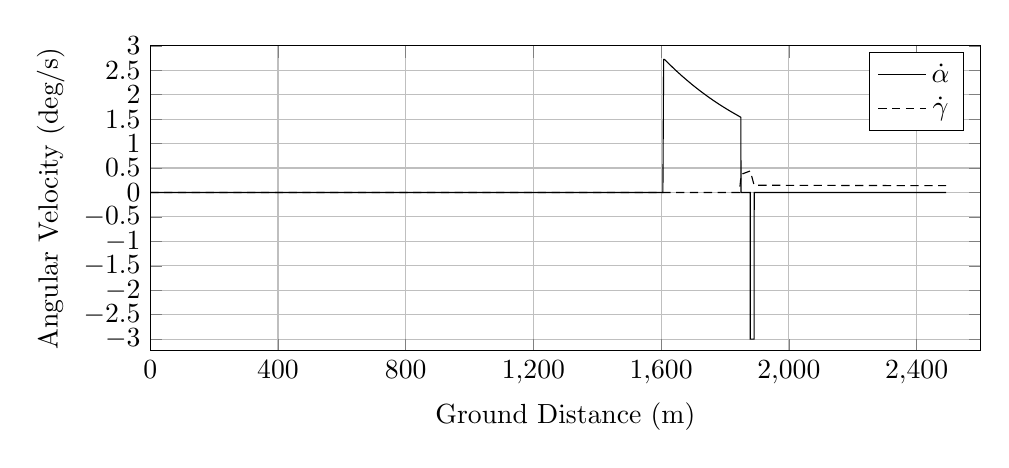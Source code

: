 %AngularVelocity_vs_GroundDistance
\begin{tikzpicture}

\begin{axis}[
width=\textwidth,
height=0.45\textwidth,
scaled ticks=false, tick label style={/pgf/number format/fixed},
xmin=0.0,
xmax=2600,
xtick={0,400,800,1200,1600,2000,2400,2800,3200},
xlabel={Ground Distance (m)},
xmajorgrids,
ymin=-3.24,
ymax=3,
ylabel={Angular Velocity (deg/s)},
ytick={-3,-2.5,-2,-1.5,-1,-0.5,0.0,0.5,1,1.5,2,2.5,3},
ymajorgrids,
legend entries = {$\dot\alpha$\\$\dot\gamma$\\}
]

\addplot [
color=black,
solid
]
table[row sep=crcr]{
1.373E-8	0.0\\
1.749E-7	0.0\\
1.441E-6	0.0\\
6.603E-5	0.0\\
2.274E-4	0.0\\
4.875E-4	0.0\\
8.442E-4	0.0\\
0.001	0.0\\
0.002	0.0\\
0.002	0.0\\
0.003	0.0\\
0.004	0.0\\
0.005	0.0\\
0.006	0.0\\
0.007	0.0\\
0.008	0.0\\
0.01	0.0\\
0.011	0.0\\
0.013	0.0\\
0.014	0.0\\
0.016	0.0\\
0.018	0.0\\
0.02	0.0\\
0.022	0.0\\
0.024	0.0\\
0.026	0.0\\
0.028	0.0\\
0.031	0.0\\
0.033	0.0\\
0.036	0.0\\
0.038	0.0\\
0.041	0.0\\
0.044	0.0\\
0.047	0.0\\
0.05	0.0\\
0.053	0.0\\
0.057	0.0\\
0.06	0.0\\
0.063	0.0\\
0.067	0.0\\
0.071	0.0\\
0.075	0.0\\
0.079	0.0\\
0.083	0.0\\
0.087	0.0\\
0.091	0.0\\
0.095	0.0\\
0.1	0.0\\
0.104	0.0\\
0.109	0.0\\
0.114	0.0\\
0.118	0.0\\
0.123	0.0\\
0.128	0.0\\
0.133	0.0\\
0.139	0.0\\
0.144	0.0\\
0.15	0.0\\
0.155	0.0\\
0.161	0.0\\
0.167	0.0\\
0.172	0.0\\
0.178	0.0\\
0.185	0.0\\
0.191	0.0\\
0.197	0.0\\
0.204	0.0\\
0.21	0.0\\
0.217	0.0\\
0.224	0.0\\
0.23	0.0\\
0.237	0.0\\
0.244	0.0\\
0.252	0.0\\
0.259	0.0\\
0.266	0.0\\
0.274	0.0\\
0.282	0.0\\
0.289	0.0\\
0.297	0.0\\
0.305	0.0\\
0.314	0.0\\
0.322	0.0\\
0.331	0.0\\
0.339	0.0\\
0.348	0.0\\
0.356	0.0\\
0.365	0.0\\
0.374	0.0\\
0.384	0.0\\
0.393	0.0\\
0.402	0.0\\
0.412	0.0\\
0.421	0.0\\
0.431	0.0\\
0.441	0.0\\
0.451	0.0\\
0.461	0.0\\
0.472	0.0\\
0.482	0.0\\
0.492	0.0\\
0.503	0.0\\
0.514	0.0\\
0.524	0.0\\
0.536	0.0\\
0.547	0.0\\
0.558	0.0\\
0.569	0.0\\
0.581	0.0\\
0.592	0.0\\
0.604	0.0\\
0.616	0.0\\
0.628	0.0\\
0.64	0.0\\
0.653	0.0\\
0.665	0.0\\
0.677	0.0\\
0.69	0.0\\
0.703	0.0\\
0.716	0.0\\
0.729	0.0\\
0.742	0.0\\
0.756	0.0\\
0.77	0.0\\
0.783	0.0\\
0.797	0.0\\
0.811	0.0\\
0.825	0.0\\
0.839	0.0\\
0.853	0.0\\
0.868	0.0\\
0.882	0.0\\
0.898	0.0\\
0.913	0.0\\
0.929	0.0\\
0.944	0.0\\
0.96	0.0\\
0.976	0.0\\
0.992	0.0\\
1.008	0.0\\
1.025	0.0\\
1.041	0.0\\
1.057	0.0\\
1.074	0.0\\
1.09	0.0\\
1.107	0.0\\
1.124	0.0\\
1.142	0.0\\
1.159	0.0\\
1.176	0.0\\
1.194	0.0\\
1.212	0.0\\
1.23	0.0\\
1.248	0.0\\
1.266	0.0\\
1.285	0.0\\
1.304	0.0\\
1.323	0.0\\
1.341	0.0\\
1.361	0.0\\
1.38	0.0\\
1.399	0.0\\
1.419	0.0\\
1.439	0.0\\
1.459	0.0\\
1.479	0.0\\
1.499	0.0\\
1.52	0.0\\
1.54	0.0\\
1.56	0.0\\
1.581	0.0\\
1.602	0.0\\
1.624	0.0\\
1.645	0.0\\
1.666	0.0\\
1.689	0.0\\
1.711	0.0\\
1.733	0.0\\
1.755	0.0\\
1.778	0.0\\
1.8	0.0\\
1.824	0.0\\
1.846	0.0\\
1.87	0.0\\
1.893	0.0\\
1.918	0.0\\
1.942	0.0\\
1.966	0.0\\
1.99	0.0\\
2.015	0.0\\
2.039	0.0\\
2.065	0.0\\
2.09	0.0\\
2.116	0.0\\
2.141	0.0\\
2.167	0.0\\
2.193	0.0\\
2.219	0.0\\
2.245	0.0\\
2.271	0.0\\
2.298	0.0\\
2.325	0.0\\
2.351	0.0\\
2.379	0.0\\
2.406	0.0\\
2.434	0.0\\
2.462	0.0\\
2.491	0.0\\
2.519	0.0\\
2.547	0.0\\
2.576	0.0\\
2.605	0.0\\
2.635	0.0\\
2.663	0.0\\
2.693	0.0\\
2.723	0.0\\
2.753	0.0\\
2.783	0.0\\
2.814	0.0\\
2.844	0.0\\
2.875	0.0\\
2.906	0.0\\
2.937	0.0\\
2.968	0.0\\
3.0	0.0\\
3.031	0.0\\
3.063	0.0\\
3.097	0.0\\
3.129	0.0\\
3.162	0.0\\
3.195	0.0\\
3.227	0.0\\
3.261	0.0\\
3.294	0.0\\
3.328	0.0\\
3.363	0.0\\
3.397	0.0\\
3.431	0.0\\
3.464	0.0\\
3.499	0.0\\
3.534	0.0\\
3.57	0.0\\
3.605	0.0\\
3.641	0.0\\
3.678	0.0\\
3.713	0.0\\
3.75	0.0\\
3.787	0.0\\
3.825	0.0\\
3.862	0.0\\
3.9	0.0\\
3.937	0.0\\
3.976	0.0\\
4.015	0.0\\
4.053	0.0\\
4.093	0.0\\
4.133	0.0\\
4.172	0.0\\
4.211	0.0\\
4.253	0.0\\
4.293	0.0\\
4.333	0.0\\
4.373	0.0\\
4.414	0.0\\
4.456	0.0\\
4.497	0.0\\
4.538	0.0\\
4.58	0.0\\
4.622	0.0\\
4.664	0.0\\
4.706	0.0\\
4.748	0.0\\
4.791	0.0\\
4.836	0.0\\
4.88	0.0\\
4.923	0.0\\
4.968	0.0\\
5.013	0.0\\
5.058	0.0\\
5.103	0.0\\
5.149	0.0\\
5.194	0.0\\
5.241	0.0\\
5.287	0.0\\
5.333	0.0\\
5.38	0.0\\
5.426	0.0\\
5.473	0.0\\
5.522	0.0\\
5.57	0.0\\
5.618	0.0\\
5.666	0.0\\
5.715	0.0\\
5.763	0.0\\
5.813	0.0\\
5.862	0.0\\
5.912	0.0\\
5.962	0.0\\
6.013	0.0\\
6.063	0.0\\
6.114	0.0\\
6.165	0.0\\
6.216	0.0\\
6.268	0.0\\
6.32	0.0\\
6.374	0.0\\
6.426	0.0\\
6.479	0.0\\
6.532	0.0\\
6.586	0.0\\
6.641	0.0\\
6.695	0.0\\
6.75	0.0\\
6.804	0.0\\
6.86	0.0\\
6.917	0.0\\
6.973	0.0\\
7.03	0.0\\
7.087	0.0\\
7.144	0.0\\
7.202	0.0\\
7.26	0.0\\
7.318	0.0\\
7.377	0.0\\
7.435	0.0\\
7.494	0.0\\
7.553	0.0\\
7.613	0.0\\
7.673	0.0\\
7.733	0.0\\
7.796	0.0\\
7.856	0.0\\
7.918	0.0\\
7.98	0.0\\
8.042	0.0\\
8.105	0.0\\
8.167	0.0\\
8.231	0.0\\
8.294	0.0\\
8.356	0.0\\
8.421	0.0\\
8.486	0.0\\
8.549	0.0\\
8.615	0.0\\
8.68	0.0\\
8.745	0.0\\
8.813	0.0\\
8.88	0.0\\
8.947	0.0\\
9.013	0.0\\
9.079	0.0\\
9.147	0.0\\
9.215	0.0\\
9.285	0.0\\
9.353	0.0\\
9.424	0.0\\
9.493	0.0\\
9.564	0.0\\
9.634	0.0\\
9.706	0.0\\
9.776	0.0\\
9.847	0.0\\
9.918	0.0\\
9.989	0.0\\
10.06	0.0\\
10.133	0.0\\
10.205	0.0\\
10.278	0.0\\
10.353	0.0\\
10.427	0.0\\
10.502	0.0\\
10.577	0.0\\
10.653	0.0\\
10.729	0.0\\
10.805	0.0\\
10.882	0.0\\
10.958	0.0\\
11.036	0.0\\
11.113	0.0\\
11.192	0.0\\
11.27	0.0\\
11.35	0.0\\
11.429	0.0\\
11.508	0.0\\
11.587	0.0\\
11.669	0.0\\
11.75	0.0\\
11.83	0.0\\
11.91	0.0\\
11.991	0.0\\
12.073	0.0\\
12.155	0.0\\
12.237	0.0\\
12.32	0.0\\
12.407	0.0\\
12.49	0.0\\
12.574	0.0\\
12.661	0.0\\
12.747	0.0\\
12.832	0.0\\
12.919	0.0\\
13.005	0.0\\
13.092	0.0\\
13.18	0.0\\
13.269	0.0\\
13.358	0.0\\
13.448	0.0\\
13.538	0.0\\
13.627	0.0\\
13.718	0.0\\
13.809	0.0\\
13.899	0.0\\
13.992	0.0\\
14.086	0.0\\
14.179	0.0\\
14.272	0.0\\
14.368	0.0\\
14.459	0.0\\
14.555	0.0\\
14.649	0.0\\
14.744	0.0\\
14.84	0.0\\
14.933	0.0\\
15.027	0.0\\
15.123	0.0\\
15.222	0.0\\
15.321	0.0\\
15.418	0.0\\
15.516	0.0\\
15.613	0.0\\
15.711	0.0\\
15.811	0.0\\
15.914	0.0\\
16.013	0.0\\
16.112	0.0\\
16.216	0.0\\
16.319	0.0\\
16.421	0.0\\
16.522	0.0\\
16.626	0.0\\
16.727	0.0\\
16.83	0.0\\
16.935	0.0\\
17.038	0.0\\
17.146	0.0\\
17.252	0.0\\
17.357	0.0\\
17.464	0.0\\
17.572	0.0\\
17.68	0.0\\
17.79	0.0\\
17.9	0.0\\
18.01	0.0\\
18.121	0.0\\
18.232	0.0\\
18.343	0.0\\
18.455	0.0\\
18.566	0.0\\
18.678	0.0\\
18.79	0.0\\
18.902	0.0\\
19.018	0.0\\
19.131	0.0\\
19.248	0.0\\
19.362	0.0\\
19.478	0.0\\
19.596	0.0\\
19.711	0.0\\
19.828	0.0\\
19.945	0.0\\
20.062	0.0\\
20.179	0.0\\
20.297	0.0\\
20.417	0.0\\
20.537	0.0\\
20.655	0.0\\
20.777	0.0\\
20.897	0.0\\
21.017	0.0\\
21.139	0.0\\
21.261	0.0\\
21.383	0.0\\
21.506	0.0\\
21.631	0.0\\
21.756	0.0\\
21.88	0.0\\
22.006	0.0\\
22.13	0.0\\
22.257	0.0\\
22.384	0.0\\
22.509	0.0\\
22.636	0.0\\
22.764	0.0\\
22.891	0.0\\
23.022	0.0\\
23.15	0.0\\
23.279	0.0\\
23.409	0.0\\
23.539	0.0\\
23.671	0.0\\
23.803	0.0\\
23.935	0.0\\
24.067	0.0\\
24.199	0.0\\
24.329	0.0\\
24.462	0.0\\
24.595	0.0\\
24.728	0.0\\
24.862	0.0\\
24.995	0.0\\
25.128	0.0\\
25.265	0.0\\
25.401	0.0\\
25.536	0.0\\
25.674	0.0\\
25.808	0.0\\
25.835	0.0\\
25.838	0.0\\
25.842	0.0\\
25.855	0.0\\
25.893	0.0\\
25.973	0.0\\
26.096	0.0\\
26.224	0.0\\
26.353	0.0\\
26.482	0.0\\
26.611	0.0\\
26.74	0.0\\
26.872	0.0\\
27.003	0.0\\
27.136	0.0\\
27.266	0.0\\
27.399	0.0\\
27.531	0.0\\
27.664	0.0\\
27.799	0.0\\
27.932	0.0\\
28.068	0.0\\
28.203	0.0\\
28.34	0.0\\
28.477	0.0\\
28.618	0.0\\
28.754	0.0\\
28.893	0.0\\
29.032	0.0\\
29.171	0.0\\
29.312	0.0\\
29.454	0.0\\
29.595	0.0\\
29.738	0.0\\
29.879	0.0\\
30.021	0.0\\
30.167	0.0\\
30.308	0.0\\
30.453	0.0\\
30.598	0.0\\
30.743	0.0\\
30.889	0.0\\
31.035	0.0\\
31.181	0.0\\
31.328	0.0\\
31.477	0.0\\
31.627	0.0\\
31.774	0.0\\
31.925	0.0\\
32.076	0.0\\
32.226	0.0\\
32.379	0.0\\
32.529	0.0\\
32.682	0.0\\
32.836	0.0\\
32.99	0.0\\
33.146	0.0\\
33.301	0.0\\
33.455	0.0\\
33.611	0.0\\
33.769	0.0\\
33.926	0.0\\
34.084	0.0\\
34.242	0.0\\
34.403	0.0\\
34.562	0.0\\
34.722	0.0\\
34.881	0.0\\
35.041	0.0\\
35.203	0.0\\
35.365	0.0\\
35.529	0.0\\
35.691	0.0\\
35.853	0.0\\
36.015	0.0\\
36.181	0.0\\
36.344	0.0\\
36.511	0.0\\
36.676	0.0\\
36.842	0.0\\
37.008	0.0\\
37.173	0.0\\
37.34	0.0\\
37.509	0.0\\
37.679	0.0\\
37.845	0.0\\
38.017	0.0\\
38.185	0.0\\
38.358	0.0\\
38.528	0.0\\
38.7	0.0\\
38.872	0.0\\
39.042	0.0\\
39.214	0.0\\
39.387	0.0\\
39.559	0.0\\
39.735	0.0\\
39.909	0.0\\
40.085	0.0\\
40.259	0.0\\
40.433	0.0\\
40.61	0.0\\
40.787	0.0\\
40.966	0.0\\
41.141	0.0\\
41.319	0.0\\
41.496	0.0\\
41.674	0.0\\
41.852	0.0\\
42.031	0.0\\
42.213	0.0\\
42.394	0.0\\
42.575	0.0\\
42.755	0.0\\
42.938	0.0\\
43.12	0.0\\
43.303	0.0\\
43.487	0.0\\
43.672	0.0\\
43.857	0.0\\
44.04	0.0\\
44.224	0.0\\
44.412	0.0\\
44.598	0.0\\
44.785	0.0\\
44.973	0.0\\
45.161	0.0\\
45.349	0.0\\
45.536	0.0\\
45.725	0.0\\
45.914	0.0\\
46.102	0.0\\
46.294	0.0\\
46.485	0.0\\
46.677	0.0\\
46.87	0.0\\
47.063	0.0\\
47.253	0.0\\
47.445	0.0\\
47.639	0.0\\
47.834	0.0\\
48.025	0.0\\
48.219	0.0\\
48.415	0.0\\
48.61	0.0\\
48.807	0.0\\
49.001	0.0\\
49.2	0.0\\
49.394	0.0\\
49.592	0.0\\
49.791	0.0\\
49.991	0.0\\
50.19	0.0\\
50.388	0.0\\
50.592	0.0\\
50.795	0.0\\
50.995	0.0\\
51.198	0.0\\
51.4	0.0\\
51.599	0.0\\
51.802	0.0\\
52.002	0.0\\
52.206	0.0\\
52.408	0.0\\
52.614	0.0\\
52.822	0.0\\
53.031	0.0\\
53.238	0.0\\
53.445	0.0\\
53.652	0.0\\
53.86	0.0\\
54.068	0.0\\
54.279	0.0\\
54.487	0.0\\
54.699	0.0\\
54.91	0.0\\
55.122	0.0\\
55.333	0.0\\
55.545	0.0\\
55.756	0.0\\
55.968	0.0\\
56.182	0.0\\
56.394	0.0\\
56.61	0.0\\
56.826	0.0\\
57.04	0.0\\
57.257	0.0\\
57.474	0.0\\
57.694	0.0\\
57.912	0.0\\
58.13	0.0\\
58.349	0.0\\
58.568	0.0\\
58.788	0.0\\
59.011	0.0\\
59.234	0.0\\
59.456	0.0\\
59.68	0.0\\
59.903	0.0\\
60.125	0.0\\
60.349	0.0\\
60.572	0.0\\
60.796	0.0\\
61.022	0.0\\
61.251	0.0\\
61.478	0.0\\
61.708	0.0\\
61.937	0.0\\
62.167	0.0\\
62.396	0.0\\
62.628	0.0\\
62.861	0.0\\
63.091	0.0\\
63.322	0.0\\
63.555	0.0\\
63.787	0.0\\
64.023	0.0\\
64.257	0.0\\
64.491	0.0\\
64.728	0.0\\
64.966	0.0\\
65.201	0.0\\
65.44	0.0\\
65.677	0.0\\
65.917	0.0\\
66.157	0.0\\
66.397	0.0\\
66.638	0.0\\
66.878	0.0\\
67.123	0.0\\
67.368	0.0\\
67.611	0.0\\
67.858	0.0\\
68.103	0.0\\
68.352	0.0\\
68.601	0.0\\
68.849	0.0\\
69.098	0.0\\
69.349	0.0\\
69.598	0.0\\
69.849	0.0\\
70.105	0.0\\
70.356	0.0\\
70.609	0.0\\
70.863	0.0\\
71.118	0.0\\
71.373	0.0\\
71.629	0.0\\
71.885	0.0\\
72.143	0.0\\
72.403	0.0\\
72.662	0.0\\
72.923	0.0\\
73.187	0.0\\
73.452	0.0\\
73.718	0.0\\
73.979	0.0\\
74.245	0.0\\
74.51	0.0\\
74.778	0.0\\
75.048	0.0\\
75.317	0.0\\
75.587	0.0\\
75.857	0.0\\
76.13	0.0\\
76.403	0.0\\
76.68	0.0\\
76.954	0.0\\
77.229	0.0\\
77.507	0.0\\
77.783	0.0\\
78.062	0.0\\
78.339	0.0\\
78.622	0.0\\
78.905	0.0\\
79.187	0.0\\
79.47	0.0\\
79.758	0.0\\
80.044	0.0\\
80.334	0.0\\
80.623	0.0\\
80.913	0.0\\
81.205	0.0\\
81.497	0.0\\
81.792	0.0\\
82.085	0.0\\
82.379	0.0\\
82.676	0.0\\
82.975	0.0\\
83.273	0.0\\
83.572	0.0\\
83.874	0.0\\
84.175	0.0\\
84.477	0.0\\
84.781	0.0\\
85.088	0.0\\
85.394	0.0\\
85.698	0.0\\
86.01	0.0\\
86.317	0.0\\
86.629	0.0\\
86.94	0.0\\
87.257	0.0\\
87.57	0.0\\
87.881	0.0\\
88.2	0.0\\
88.519	0.0\\
88.835	0.0\\
89.159	0.0\\
89.478	0.0\\
89.802	0.0\\
90.126	0.0\\
90.45	0.0\\
90.778	0.0\\
91.105	0.0\\
91.438	0.0\\
91.767	0.0\\
92.094	0.0\\
92.425	0.0\\
92.758	0.0\\
93.097	0.0\\
93.431	0.0\\
93.768	0.0\\
94.104	0.0\\
94.436	0.0\\
94.773	0.0\\
95.108	0.0\\
95.447	0.0\\
95.785	0.0\\
96.123	0.0\\
96.464	0.0\\
96.807	0.0\\
97.147	0.0\\
97.488	0.0\\
97.831	0.0\\
98.17	0.0\\
98.511	0.0\\
98.854	0.0\\
99.192	0.0\\
99.534	0.0\\
99.872	0.0\\
100.213	0.0\\
100.553	0.0\\
100.895	0.0\\
101.237	0.0\\
101.58	0.0\\
101.918	0.0\\
102.262	0.0\\
102.605	0.0\\
102.942	0.0\\
103.281	0.0\\
103.62	0.0\\
103.954	0.0\\
104.292	0.0\\
104.631	0.0\\
104.967	0.0\\
105.305	0.0\\
105.642	0.0\\
105.977	0.0\\
106.314	0.0\\
106.649	0.0\\
106.98	0.0\\
107.315	0.0\\
107.381	0.0\\
107.388	0.0\\
107.395	0.0\\
107.399	0.0\\
107.402	0.0\\
107.405	0.0\\
107.419	0.0\\
107.478	0.0\\
107.637	0.0\\
107.957	0.0\\
108.257	0.0\\
108.56	0.0\\
108.862	0.0\\
109.167	0.0\\
109.472	0.0\\
109.78	0.0\\
110.091	0.0\\
110.401	0.0\\
110.713	0.0\\
111.029	0.0\\
111.347	0.0\\
111.665	0.0\\
111.986	0.0\\
112.308	0.0\\
112.635	0.0\\
112.963	0.0\\
113.288	0.0\\
113.618	0.0\\
113.946	0.0\\
114.279	0.0\\
114.613	0.0\\
114.948	0.0\\
115.286	0.0\\
115.625	0.0\\
115.965	0.0\\
116.306	0.0\\
116.651	0.0\\
116.999	0.0\\
117.343	0.0\\
117.69	0.0\\
118.041	0.0\\
118.393	0.0\\
118.748	0.0\\
119.105	0.0\\
119.467	0.0\\
119.827	0.0\\
120.19	0.0\\
120.552	0.0\\
120.918	0.0\\
121.287	0.0\\
121.655	0.0\\
122.025	0.0\\
122.393	0.0\\
122.766	0.0\\
123.139	0.0\\
123.513	0.0\\
123.886	0.0\\
124.257	0.0\\
124.632	0.0\\
125.007	0.0\\
125.38	0.0\\
125.755	0.0\\
126.135	0.0\\
126.513	0.0\\
126.895	0.0\\
127.273	0.0\\
127.65	0.0\\
128.031	0.0\\
128.408	0.0\\
128.788	0.0\\
129.168	0.0\\
129.551	0.0\\
129.928	0.0\\
130.308	0.0\\
130.688	0.0\\
131.067	0.0\\
131.447	0.0\\
131.826	0.0\\
132.205	0.0\\
132.585	0.0\\
132.965	0.0\\
133.344	0.0\\
133.726	0.0\\
134.105	0.0\\
134.485	0.0\\
134.863	0.0\\
135.24	0.0\\
135.621	0.0\\
136.0	0.0\\
136.38	0.0\\
136.761	0.0\\
137.14	0.0\\
137.518	0.0\\
137.898	0.0\\
138.275	0.0\\
138.654	0.0\\
139.035	0.0\\
139.413	0.0\\
139.794	0.0\\
140.174	0.0\\
140.549	0.0\\
140.928	0.0\\
141.305	0.0\\
141.683	0.0\\
142.061	0.0\\
142.44	0.0\\
142.817	0.0\\
143.192	0.0\\
143.573	0.0\\
143.949	0.0\\
144.326	0.0\\
144.704	0.0\\
145.083	0.0\\
145.462	0.0\\
145.838	0.0\\
146.215	0.0\\
146.593	0.0\\
146.973	0.0\\
147.355	0.0\\
147.734	0.0\\
148.114	0.0\\
148.493	0.0\\
148.871	0.0\\
149.254	0.0\\
149.633	0.0\\
150.015	0.0\\
150.394	0.0\\
150.777	0.0\\
151.156	0.0\\
151.535	0.0\\
151.919	0.0\\
152.3	0.0\\
152.684	0.0\\
153.067	0.0\\
153.451	0.0\\
153.835	0.0\\
154.216	0.0\\
154.601	0.0\\
154.984	0.0\\
155.368	0.0\\
155.752	0.0\\
156.136	0.0\\
156.522	0.0\\
156.905	0.0\\
157.292	0.0\\
157.678	0.0\\
158.063	0.0\\
158.451	0.0\\
158.838	0.0\\
159.227	0.0\\
159.615	0.0\\
160.004	0.0\\
160.396	0.0\\
160.785	0.0\\
161.175	0.0\\
161.567	0.0\\
161.961	0.0\\
162.35	0.0\\
162.743	0.0\\
163.136	0.0\\
163.532	0.0\\
163.925	0.0\\
164.32	0.0\\
164.716	0.0\\
165.112	0.0\\
165.507	0.0\\
165.907	0.0\\
166.306	0.0\\
166.706	0.0\\
167.104	0.0\\
167.502	0.0\\
167.901	0.0\\
168.3	0.0\\
168.702	0.0\\
169.106	0.0\\
169.508	0.0\\
169.91	0.0\\
170.313	0.0\\
170.716	0.0\\
171.12	0.0\\
171.525	0.0\\
171.93	0.0\\
172.337	0.0\\
172.743	0.0\\
173.151	0.0\\
173.559	0.0\\
173.966	0.0\\
174.378	0.0\\
174.787	0.0\\
175.201	0.0\\
175.611	0.0\\
176.021	0.0\\
176.433	0.0\\
176.848	0.0\\
177.263	0.0\\
177.678	0.0\\
178.09	0.0\\
178.508	0.0\\
178.925	0.0\\
179.343	0.0\\
179.763	0.0\\
180.084	0.0\\
180.184	0.0\\
180.604	0.0\\
181.528	0.0\\
182.409	0.0\\
183.29	0.0\\
184.171	0.0\\
185.054	0.0\\
185.945	0.0\\
186.833	0.0\\
187.723	0.0\\
188.616	0.0\\
189.516	0.0\\
190.41	0.0\\
191.32	0.0\\
192.218	0.0\\
193.123	0.0\\
194.031	0.0\\
194.947	0.0\\
195.85	0.0\\
196.765	0.0\\
197.678	0.0\\
198.598	0.0\\
199.518	0.0\\
200.444	0.0\\
201.372	0.0\\
202.293	0.0\\
203.22	0.0\\
204.145	0.0\\
205.078	0.0\\
206.005	0.0\\
206.939	0.0\\
207.878	0.0\\
208.818	0.0\\
209.759	0.0\\
210.709	0.0\\
211.655	0.0\\
212.598	0.0\\
213.546	0.0\\
214.498	0.0\\
215.457	0.0\\
216.421	0.0\\
217.382	0.0\\
218.353	0.0\\
219.325	0.0\\
220.293	0.0\\
221.269	0.0\\
222.245	0.0\\
223.215	0.0\\
224.191	0.0\\
225.174	0.0\\
226.147	0.0\\
227.141	0.0\\
228.124	0.0\\
229.119	0.0\\
230.117	0.0\\
231.112	0.0\\
232.123	0.0\\
233.128	0.0\\
234.131	0.0\\
235.14	0.0\\
236.151	0.0\\
237.166	0.0\\
238.189	0.0\\
239.215	0.0\\
240.235	0.0\\
241.26	0.0\\
242.302	0.0\\
243.33	0.0\\
244.369	0.0\\
245.406	0.0\\
246.463	0.0\\
247.505	0.0\\
248.564	0.0\\
249.622	0.0\\
250.665	0.0\\
251.727	0.0\\
252.801	0.0\\
253.863	0.0\\
254.944	0.0\\
256.022	0.0\\
257.106	0.0\\
258.203	0.0\\
259.303	0.0\\
260.397	0.0\\
261.498	0.0\\
262.609	0.0\\
263.718	0.0\\
264.835	0.0\\
265.958	0.0\\
267.091	0.0\\
268.208	0.0\\
269.333	0.0\\
270.466	0.0\\
271.599	0.0\\
272.746	0.0\\
273.901	0.0\\
275.054	0.0\\
276.203	0.0\\
277.353	0.0\\
278.519	0.0\\
279.693	0.0\\
280.863	0.0\\
282.051	0.0\\
283.25	0.0\\
284.439	0.0\\
285.64	0.0\\
286.836	0.0\\
288.039	0.0\\
289.256	0.0\\
290.483	0.0\\
291.721	0.0\\
292.961	0.0\\
294.199	0.0\\
295.446	0.0\\
296.685	0.0\\
297.928	0.0\\
299.185	0.0\\
300.444	0.0\\
301.723	0.0\\
303.002	0.0\\
304.279	0.0\\
305.565	0.0\\
306.851	0.0\\
308.144	0.0\\
309.447	0.0\\
310.778	0.0\\
312.085	0.0\\
313.408	0.0\\
314.719	0.0\\
316.031	0.0\\
317.341	0.0\\
318.67	0.0\\
319.98	0.0\\
321.313	0.0\\
322.647	0.0\\
323.978	0.0\\
325.314	0.0\\
326.625	0.0\\
327.96	0.0\\
329.278	0.0\\
330.607	0.0\\
331.918	0.0\\
333.233	0.0\\
334.558	0.0\\
335.85	0.0\\
337.151	0.0\\
338.438	0.0\\
339.73	0.0\\
341.021	0.0\\
342.315	0.0\\
343.606	0.0\\
344.888	0.0\\
346.165	0.0\\
347.442	0.0\\
348.721	0.0\\
349.998	0.0\\
351.269	0.0\\
352.534	0.0\\
353.793	0.0\\
355.042	0.0\\
356.29	0.0\\
357.535	0.0\\
357.785	0.0\\
358.344	0.0\\
358.391	0.0\\
358.414	0.0\\
358.545	0.0\\
358.725	0.0\\
359.254	0.0\\
360.234	0.0\\
361.312	0.0\\
362.387	0.0\\
363.468	0.0\\
364.563	0.0\\
365.659	0.0\\
366.758	0.0\\
367.871	0.0\\
368.993	0.0\\
370.112	0.0\\
371.239	0.0\\
372.372	0.0\\
373.508	0.0\\
374.644	0.0\\
375.785	0.0\\
376.948	0.0\\
378.108	0.0\\
379.27	0.0\\
380.446	0.0\\
381.624	0.0\\
382.814	0.0\\
384.003	0.0\\
385.2	0.0\\
386.409	0.0\\
387.627	0.0\\
388.847	0.0\\
390.086	0.0\\
391.33	0.0\\
392.579	0.0\\
393.83	0.0\\
395.084	0.0\\
396.348	0.0\\
397.611	0.0\\
398.901	0.0\\
400.189	0.0\\
401.479	0.0\\
402.783	0.0\\
404.085	0.0\\
405.394	0.0\\
406.706	0.0\\
408.009	0.0\\
409.303	0.0\\
410.613	0.0\\
411.93	0.0\\
413.258	0.0\\
414.59	0.0\\
415.919	0.0\\
417.242	0.0\\
418.572	0.0\\
419.9	0.0\\
421.222	0.0\\
422.55	0.0\\
423.875	0.0\\
425.194	0.0\\
426.512	0.0\\
427.84	0.0\\
429.165	0.0\\
430.493	0.0\\
431.812	0.0\\
433.134	0.0\\
434.458	0.0\\
435.773	0.0\\
437.076	0.0\\
438.372	0.0\\
439.665	0.0\\
440.96	0.0\\
442.255	0.0\\
443.552	0.0\\
444.84	0.0\\
446.126	0.0\\
447.413	0.0\\
448.689	0.0\\
449.962	0.0\\
451.241	0.0\\
452.509	0.0\\
453.776	0.0\\
455.04	0.0\\
456.319	0.0\\
457.588	0.0\\
458.846	0.0\\
460.117	0.0\\
461.375	0.0\\
462.643	0.0\\
463.899	0.0\\
465.16	0.0\\
466.413	0.0\\
467.676	0.0\\
468.929	0.0\\
470.18	0.0\\
471.422	0.0\\
472.667	0.0\\
473.912	0.0\\
475.158	0.0\\
476.403	0.0\\
477.644	0.0\\
478.88	0.0\\
480.119	0.0\\
481.36	0.0\\
482.601	0.0\\
483.838	0.0\\
485.074	0.0\\
486.309	0.0\\
487.549	0.0\\
488.785	0.0\\
490.028	0.0\\
491.261	0.0\\
492.502	0.0\\
493.739	0.0\\
494.971	0.0\\
496.207	0.0\\
497.442	0.0\\
498.68	0.0\\
499.908	0.0\\
501.132	0.0\\
502.366	0.0\\
503.599	0.0\\
504.834	0.0\\
506.058	0.0\\
507.278	0.0\\
508.516	0.0\\
509.744	0.0\\
510.977	0.0\\
512.2	0.0\\
513.421	0.0\\
514.65	0.0\\
515.878	0.0\\
517.106	0.0\\
518.35	0.0\\
519.579	0.0\\
520.81	0.0\\
522.044	0.0\\
523.281	0.0\\
524.513	0.0\\
525.742	0.0\\
526.976	0.0\\
528.21	0.0\\
529.444	0.0\\
530.678	0.0\\
531.909	0.0\\
533.146	0.0\\
534.383	0.0\\
535.619	0.0\\
536.854	0.0\\
538.09	0.0\\
539.337	0.0\\
540.579	0.0\\
541.818	0.0\\
543.058	0.0\\
544.291	0.0\\
545.526	0.0\\
546.768	0.0\\
548.006	0.0\\
549.247	0.0\\
550.493	0.0\\
551.728	0.0\\
552.969	0.0\\
554.215	0.0\\
555.462	0.0\\
556.707	0.0\\
557.95	0.0\\
559.196	0.0\\
560.446	0.0\\
561.703	0.0\\
562.953	0.0\\
564.204	0.0\\
565.458	0.0\\
566.709	0.0\\
567.964	0.0\\
569.217	0.0\\
570.474	0.0\\
571.743	0.0\\
572.997	0.0\\
574.26	0.0\\
575.522	0.0\\
576.783	0.0\\
578.051	0.0\\
579.314	0.0\\
580.582	0.0\\
581.843	0.0\\
583.117	0.0\\
584.389	0.0\\
585.66	0.0\\
586.937	0.0\\
588.218	0.0\\
589.487	0.0\\
590.766	0.0\\
592.041	0.0\\
593.324	0.0\\
594.606	0.0\\
595.887	0.0\\
597.168	0.0\\
598.445	0.0\\
599.73	0.0\\
601.021	0.0\\
602.309	0.0\\
603.603	0.0\\
604.898	0.0\\
606.192	0.0\\
607.49	0.0\\
608.794	0.0\\
610.096	0.0\\
611.398	0.0\\
612.692	0.0\\
614.004	0.0\\
615.309	0.0\\
616.614	0.0\\
617.927	0.0\\
619.235	0.0\\
620.541	0.0\\
621.853	0.0\\
623.168	0.0\\
624.486	0.0\\
625.81	0.0\\
627.136	0.0\\
628.463	0.0\\
629.794	0.0\\
631.126	0.0\\
632.458	0.0\\
633.795	0.0\\
635.133	0.0\\
636.473	0.0\\
637.807	0.0\\
639.147	0.0\\
640.493	0.0\\
641.842	0.0\\
643.186	0.0\\
644.536	0.0\\
645.882	0.0\\
647.234	0.0\\
648.586	0.0\\
649.94	0.0\\
651.297	0.0\\
652.659	0.0\\
654.029	0.0\\
655.398	0.0\\
656.765	0.0\\
658.127	0.0\\
659.507	0.0\\
660.883	0.0\\
662.266	0.0\\
663.643	0.0\\
665.028	0.0\\
666.415	0.0\\
667.8	0.0\\
669.189	0.0\\
670.584	0.0\\
671.984	0.0\\
673.381	0.0\\
674.783	0.0\\
676.19	0.0\\
677.599	0.0\\
679.015	0.0\\
680.439	0.0\\
681.857	0.0\\
683.268	0.0\\
684.696	0.0\\
686.121	0.0\\
687.553	0.0\\
688.988	0.0\\
690.425	0.0\\
691.869	0.0\\
693.31	0.0\\
694.752	0.0\\
696.196	0.0\\
697.643	0.0\\
699.095	0.0\\
700.554	0.0\\
702.016	0.0\\
703.486	0.0\\
704.963	0.0\\
706.437	0.0\\
707.913	0.0\\
709.396	0.0\\
710.879	0.0\\
712.356	0.0\\
713.844	0.0\\
715.339	0.0\\
716.843	0.0\\
718.356	0.0\\
719.861	0.0\\
721.364	0.0\\
722.878	0.0\\
724.389	0.0\\
725.915	0.0\\
727.434	0.0\\
728.969	0.0\\
730.502	0.0\\
732.04	0.0\\
733.586	0.0\\
735.133	0.0\\
736.681	0.0\\
738.237	0.0\\
739.802	0.0\\
741.373	0.0\\
742.951	0.0\\
744.531	0.0\\
746.114	0.0\\
747.699	0.0\\
749.284	0.0\\
750.89	0.0\\
752.492	0.0\\
754.104	0.0\\
755.725	0.0\\
757.35	0.0\\
758.978	0.0\\
760.617	0.0\\
762.247	0.0\\
763.886	0.0\\
765.529	0.0\\
767.188	0.0\\
768.853	0.0\\
770.526	0.0\\
772.206	0.0\\
773.89	0.0\\
775.582	0.0\\
777.282	0.0\\
778.983	0.0\\
780.691	0.0\\
782.407	0.0\\
784.144	0.0\\
785.888	0.0\\
787.633	0.0\\
789.385	0.0\\
791.151	0.0\\
792.928	0.0\\
794.708	0.0\\
796.488	0.0\\
798.301	0.0\\
800.127	0.0\\
801.939	0.0\\
803.778	0.0\\
805.622	0.0\\
807.465	0.0\\
809.335	0.0\\
811.208	0.0\\
813.101	0.0\\
815.005	0.0\\
816.928	0.0\\
818.869	0.0\\
820.818	0.0\\
822.776	0.0\\
824.745	0.0\\
826.743	0.0\\
828.761	0.0\\
830.788	0.0\\
832.829	0.0\\
834.905	0.0\\
837.011	0.0\\
839.123	0.0\\
841.273	0.0\\
843.445	0.0\\
845.626	0.0\\
847.861	0.0\\
850.121	0.0\\
852.407	0.0\\
854.689	0.0\\
857.021	0.0\\
859.352	0.0\\
861.696	0.0\\
864.081	0.0\\
866.473	0.0\\
868.851	0.0\\
871.232	0.0\\
873.603	0.0\\
875.956	0.0\\
878.281	0.0\\
880.588	0.0\\
882.863	0.0\\
885.123	0.0\\
887.348	0.0\\
889.562	0.0\\
891.73	0.0\\
893.875	0.0\\
896.026	0.0\\
898.131	0.0\\
900.233	0.0\\
902.32	0.0\\
904.396	0.0\\
906.449	0.0\\
908.473	0.0\\
910.489	0.0\\
912.5	0.0\\
914.482	0.0\\
916.466	0.0\\
918.437	0.0\\
920.385	0.0\\
922.338	0.0\\
924.267	0.0\\
926.175	0.0\\
928.083	0.0\\
929.983	0.0\\
931.877	0.0\\
933.761	0.0\\
935.629	0.0\\
937.493	0.0\\
939.348	0.0\\
941.188	0.0\\
941.555	0.0\\
941.807	0.0\\
941.975	0.0\\
942.127	0.0\\
942.233	0.0\\
942.264	0.0\\
942.289	0.0\\
942.314	0.0\\
942.486	0.0\\
943.059	0.0\\
945.039	0.0\\
946.834	0.0\\
948.63	0.0\\
950.444	0.0\\
952.274	0.0\\
954.104	0.0\\
955.959	0.0\\
957.821	0.0\\
959.688	0.0\\
961.571	0.0\\
963.469	0.0\\
965.38	0.0\\
967.304	0.0\\
969.249	0.0\\
971.21	0.0\\
973.18	0.0\\
975.165	0.0\\
977.168	0.0\\
979.191	0.0\\
981.223	0.0\\
983.283	0.0\\
985.354	0.0\\
987.432	0.0\\
989.543	0.0\\
991.66	0.0\\
993.82	0.0\\
995.984	0.0\\
998.186	0.0\\
1000.392	0.0\\
1002.627	0.0\\
1004.875	0.0\\
1007.147	0.0\\
1009.442	0.0\\
1011.747	0.0\\
1014.048	0.0\\
1016.397	0.0\\
1018.737	0.0\\
1021.072	0.0\\
1023.424	0.0\\
1025.759	0.0\\
1028.089	0.0\\
1030.415	0.0\\
1032.741	0.0\\
1035.066	0.0\\
1037.36	0.0\\
1039.647	0.0\\
1041.911	0.0\\
1044.167	0.0\\
1046.414	0.0\\
1048.64	0.0\\
1050.857	0.0\\
1053.066	0.0\\
1055.268	0.0\\
1057.444	0.0\\
1059.606	0.0\\
1061.757	0.0\\
1063.902	0.0\\
1066.03	0.0\\
1068.158	0.0\\
1070.262	0.0\\
1072.361	0.0\\
1074.458	0.0\\
1076.541	0.0\\
1078.613	0.0\\
1080.679	0.0\\
1082.74	0.0\\
1084.786	0.0\\
1086.843	0.0\\
1088.881	0.0\\
1090.916	0.0\\
1092.952	0.0\\
1094.97	0.0\\
1096.985	0.0\\
1099.01	0.0\\
1101.014	0.0\\
1103.014	0.0\\
1105.018	0.0\\
1107.015	0.0\\
1109.012	0.0\\
1111.0	0.0\\
1112.984	0.0\\
1114.967	0.0\\
1116.944	0.0\\
1118.914	0.0\\
1120.876	0.0\\
1122.836	0.0\\
1124.794	0.0\\
1126.755	0.0\\
1128.717	0.0\\
1130.674	0.0\\
1132.627	0.0\\
1134.575	0.0\\
1136.52	0.0\\
1138.463	0.0\\
1140.4	0.0\\
1142.354	0.0\\
1144.295	0.0\\
1146.234	0.0\\
1148.171	0.0\\
1150.108	0.0\\
1152.043	0.0\\
1153.974	0.0\\
1155.903	0.0\\
1157.822	0.0\\
1159.75	0.0\\
1161.678	0.0\\
1163.611	0.0\\
1165.538	0.0\\
1167.461	0.0\\
1169.384	0.0\\
1171.311	0.0\\
1173.234	0.0\\
1175.155	0.0\\
1177.068	0.0\\
1178.983	0.0\\
1180.905	0.0\\
1182.831	0.0\\
1184.754	0.0\\
1186.667	0.0\\
1188.577	0.0\\
1190.493	0.0\\
1192.405	0.0\\
1194.311	0.0\\
1196.225	0.0\\
1198.144	0.0\\
1200.057	0.0\\
1201.971	0.0\\
1203.888	0.0\\
1205.811	0.0\\
1207.73	0.0\\
1209.641	0.0\\
1211.547	0.0\\
1213.465	0.0\\
1215.382	0.0\\
1217.299	0.0\\
1219.215	0.0\\
1221.134	0.0\\
1223.046	0.0\\
1224.956	0.0\\
1226.879	0.0\\
1228.799	0.0\\
1230.721	0.0\\
1232.652	0.0\\
1234.572	0.0\\
1236.489	0.0\\
1238.409	0.0\\
1240.331	0.0\\
1242.253	0.0\\
1244.178	0.0\\
1246.102	0.0\\
1248.034	0.0\\
1249.959	0.0\\
1251.893	0.0\\
1253.818	0.0\\
1255.745	0.0\\
1257.684	0.0\\
1259.629	0.0\\
1261.57	0.0\\
1263.506	0.0\\
1265.44	0.0\\
1267.372	0.0\\
1269.311	0.0\\
1271.251	0.0\\
1273.189	0.0\\
1275.127	0.0\\
1277.074	0.0\\
1279.021	0.0\\
1280.962	0.0\\
1282.909	0.0\\
1284.854	0.0\\
1286.8	0.0\\
1288.758	0.0\\
1290.707	0.0\\
1292.668	0.0\\
1294.63	0.0\\
1296.586	0.0\\
1298.536	0.0\\
1300.504	0.0\\
1302.463	0.0\\
1304.424	0.0\\
1306.385	0.0\\
1308.357	0.0\\
1310.33	0.0\\
1312.306	0.0\\
1314.275	0.0\\
1316.247	0.0\\
1318.218	0.0\\
1320.197	0.0\\
1322.176	0.0\\
1324.162	0.0\\
1326.15	0.0\\
1328.143	0.0\\
1330.134	0.0\\
1332.131	0.0\\
1334.128	0.0\\
1336.127	0.0\\
1338.125	0.0\\
1340.128	0.0\\
1342.14	0.0\\
1344.145	0.0\\
1346.157	0.0\\
1348.173	0.0\\
1350.186	0.0\\
1352.198	0.0\\
1354.213	0.0\\
1356.239	0.0\\
1358.261	0.0\\
1360.283	0.0\\
1362.311	0.0\\
1364.34	0.0\\
1366.369	0.0\\
1368.399	0.0\\
1370.433	0.0\\
1372.474	0.0\\
1374.512	0.0\\
1376.561	0.0\\
1378.612	0.0\\
1380.658	0.0\\
1382.709	0.0\\
1384.76	0.0\\
1386.814	0.0\\
1388.87	0.0\\
1390.934	0.0\\
1393.004	0.0\\
1395.063	0.0\\
1397.133	0.0\\
1399.22	0.0\\
1401.302	0.0\\
1403.379	0.0\\
1405.461	0.0\\
1407.551	0.0\\
1409.643	0.0\\
1411.741	0.0\\
1413.84	0.0\\
1415.955	0.0\\
1418.057	0.0\\
1420.169	0.0\\
1422.275	0.0\\
1424.397	0.0\\
1426.505	0.0\\
1428.624	0.0\\
1430.747	0.0\\
1432.869	0.0\\
1435.0	0.0\\
1437.128	0.0\\
1439.265	0.0\\
1441.416	0.0\\
1443.564	0.0\\
1445.712	0.0\\
1447.862	0.0\\
1450.022	0.0\\
1452.186	0.0\\
1454.347	0.0\\
1456.51	0.0\\
1458.686	0.0\\
1460.862	0.0\\
1463.042	0.0\\
1465.231	0.0\\
1467.425	0.0\\
1469.616	0.0\\
1471.825	0.0\\
1474.026	0.0\\
1476.231	0.0\\
1478.438	0.0\\
1480.646	0.0\\
1482.863	0.0\\
1485.077	0.0\\
1487.304	0.0\\
1489.54	0.0\\
1491.78	0.0\\
1494.018	0.0\\
1496.266	0.0\\
1498.508	0.0\\
1500.753	0.0\\
1503.007	0.0\\
1505.272	0.0\\
1507.544	0.0\\
1509.812	0.0\\
1512.085	0.0\\
1514.366	0.0\\
1516.653	0.0\\
1518.936	0.0\\
1521.231	0.0\\
1523.53	0.0\\
1525.836	0.0\\
1528.141	0.0\\
1530.453	0.0\\
1532.767	0.0\\
1535.09	0.0\\
1537.422	0.0\\
1539.765	0.0\\
1542.124	0.0\\
1544.475	0.0\\
1546.832	0.0\\
1549.203	0.0\\
1551.576	0.0\\
1553.954	0.0\\
1556.348	0.0\\
1558.732	0.0\\
1561.127	0.0\\
1563.532	0.0\\
1565.941	0.0\\
1568.354	0.0\\
1570.788	0.0\\
1573.216	0.0\\
1575.665	0.0\\
1578.114	0.0\\
1580.56	0.0\\
1583.026	0.0\\
1585.5	0.0\\
1587.97	0.0\\
1590.45	0.0\\
1592.933	0.0\\
1595.42	0.0\\
1597.928	0.0\\
1600.444	0.0\\
1602.952	0.0\\
1605.469	0.0\\
1607.858	2.724\\
1608.004	2.724\\
1610.552	2.724\\
1613.091	2.706\\
1615.661	2.69\\
1618.238	2.673\\
1620.817	2.656\\
1623.417	2.639\\
1626.02	2.622\\
1628.629	2.606\\
1631.245	2.589\\
1633.865	2.573\\
1636.5	2.556\\
1639.16	2.54\\
1641.821	2.523\\
1644.497	2.507\\
1647.175	2.49\\
1649.876	2.474\\
1652.589	2.458\\
1655.301	2.442\\
1658.043	2.426\\
1660.795	2.409\\
1663.545	2.393\\
1666.311	2.377\\
1669.085	2.361\\
1671.898	2.346\\
1674.708	2.33\\
1677.539	2.314\\
1680.381	2.298\\
1683.239	2.282\\
1686.114	2.266\\
1689.008	2.251\\
1691.914	2.235\\
1694.835	2.219\\
1697.775	2.203\\
1700.738	2.188\\
1703.731	2.172\\
1706.733	2.156\\
1709.776	2.141\\
1712.806	2.125\\
1715.857	2.11\\
1718.951	2.094\\
1722.053	2.079\\
1725.195	2.063\\
1728.378	2.048\\
1731.584	2.032\\
1734.81	2.016\\
1738.082	2.001\\
1741.348	1.985\\
1744.64	1.969\\
1747.983	1.954\\
1751.352	1.938\\
1754.764	1.923\\
1758.21	1.907\\
1761.693	1.891\\
1765.207	1.876\\
1768.779	1.86\\
1772.378	1.844\\
1776.052	1.828\\
1779.779	1.812\\
1783.554	1.796\\
1787.38	1.78\\
1791.297	1.764\\
1795.273	1.747\\
1799.376	1.731\\
1803.544	1.714\\
1807.756	1.697\\
1812.08	1.68\\
1816.505	1.663\\
1821.039	1.645\\
1825.751	1.628\\
1830.521	1.61\\
1835.362	1.592\\
1840.135	1.573\\
1844.855	1.556\\
1849.509	1.538\\
1849.768	1.521\\
1850.028	0.0\\
1850.283	0.0\\
1850.543	0.0\\
1850.796	0.0\\
1851.036	0.0\\
1851.276	0.0\\
1851.533	0.0\\
1851.788	0.0\\
1852.045	0.0\\
1852.304	0.0\\
1852.564	0.0\\
1852.811	0.0\\
1853.071	0.0\\
1853.32	0.0\\
1853.57	0.0\\
1853.802	0.0\\
1854.063	0.0\\
1854.323	0.0\\
1854.577	0.0\\
1854.824	0.0\\
1855.06	0.0\\
1855.313	0.0\\
1855.574	0.0\\
1855.833	0.0\\
1856.092	0.0\\
1856.352	0.0\\
1856.611	0.0\\
1856.868	0.0\\
1857.13	0.0\\
1857.39	0.0\\
1857.649	0.0\\
1857.911	0.0\\
1858.171	0.0\\
1858.42	0.0\\
1858.681	0.0\\
1858.937	0.0\\
1859.2	0.0\\
1859.451	0.0\\
1859.7	0.0\\
1859.957	0.0\\
1860.212	0.0\\
1860.475	0.0\\
1860.734	0.0\\
1860.994	0.0\\
1861.247	0.0\\
1861.493	0.0\\
1861.751	0.0\\
1861.998	0.0\\
1862.261	0.0\\
1862.505	0.0\\
1862.758	0.0\\
1863.011	0.0\\
1863.26	0.0\\
1863.515	0.0\\
1863.779	0.0\\
1864.042	0.0\\
1864.305	0.0\\
1864.567	0.0\\
1864.827	0.0\\
1865.084	0.0\\
1865.35	0.0\\
1865.614	0.0\\
1865.879	0.0\\
1866.128	0.0\\
1866.386	0.0\\
1866.648	0.0\\
1866.889	0.0\\
1867.153	0.0\\
1867.403	0.0\\
1867.666	0.0\\
1867.932	0.0\\
1868.197	0.0\\
1868.462	0.0\\
1868.723	0.0\\
1868.975	0.0\\
1869.235	0.0\\
1869.498	0.0\\
1869.761	0.0\\
1870.028	0.0\\
1870.277	0.0\\
1870.528	0.0\\
1870.795	0.0\\
1871.041	0.0\\
1871.276	0.0\\
1871.541	0.0\\
1871.808	0.0\\
1872.066	0.0\\
1872.334	0.0\\
1872.602	0.0\\
1872.87	0.0\\
1873.137	0.0\\
1873.398	0.0\\
1873.665	0.0\\
1873.927	0.0\\
1874.194	0.0\\
1874.452	0.0\\
1874.707	0.0\\
1874.976	0.0\\
1875.242	0.0\\
1875.504	0.0\\
1875.769	0.0\\
1876.027	0.0\\
1876.277	0.0\\
1876.523	0.0\\
1876.79	0.0\\
1877.05	0.0\\
1877.304	0.0\\
1877.563	0.0\\
1877.822	0.0\\
1878.09	0.0\\
1878.36	0.0\\
1878.627	0.0\\
1878.876	0.0\\
1878.994	0.0\\
1879.145	-3.0\\
1879.408	-3.0\\
1879.673	-3.0\\
1879.943	-3.0\\
1880.208	-3.0\\
1880.477	-3.0\\
1880.727	-3.0\\
1880.977	-3.0\\
1881.245	-3.0\\
1881.507	-3.0\\
1881.778	-3.0\\
1882.045	-3.0\\
1882.301	-3.0\\
1882.564	-3.0\\
1882.809	-3.0\\
1883.056	-3.0\\
1883.325	-3.0\\
1883.576	-3.0\\
1883.847	-3.0\\
1884.114	-3.0\\
1884.366	-3.0\\
1884.63	-3.0\\
1884.899	-3.0\\
1885.167	-3.0\\
1885.431	-3.0\\
1885.701	-3.0\\
1885.97	-3.0\\
1886.241	-3.0\\
1886.498	-3.0\\
1886.737	-3.0\\
1886.967	-3.0\\
1887.235	-3.0\\
1887.497	-3.0\\
1887.737	-3.0\\
1887.988	-3.0\\
1888.253	-3.0\\
1888.524	-3.0\\
1888.793	-3.0\\
1889.056	-3.0\\
1889.322	-3.0\\
1889.587	-3.0\\
1889.848	-3.0\\
1890.115	-3.0\\
1890.368	-3.0\\
1890.636	-3.0\\
1890.904	-3.0\\
1891.174	-3.0\\
1891.442	0.0\\
1891.705	0.0\\
1892.052	0.0\\
1892.546	0.0\\
1893.236	0.0\\
1894.108	0.0\\
1894.98	0.0\\
1896.023	0.0\\
1897.044	0.0\\
1898.021	0.0\\
1899.123	0.0\\
1900.191	0.0\\
1901.28	0.0\\
1902.311	0.0\\
1903.516	0.0\\
1904.715	0.0\\
1905.691	0.0\\
1906.742	0.0\\
1907.986	0.0\\
1909.291	0.0\\
1910.582	0.0\\
1911.533	0.0\\
1912.647	0.0\\
1913.863	0.0\\
1914.963	0.0\\
1916.162	0.0\\
1917.435	0.0\\
1918.528	0.0\\
1919.66	0.0\\
1920.809	0.0\\
1921.862	0.0\\
1923.106	0.0\\
1924.272	0.0\\
1925.33	0.0\\
1926.646	0.0\\
1927.947	0.0\\
1929.024	0.0\\
1930.138	0.0\\
1931.145	0.0\\
1932.119	0.0\\
1933.166	0.0\\
1933.918	0.0\\
1934.952	0.0\\
1936.015	0.0\\
1937.026	0.0\\
1937.954	0.0\\
1938.864	0.0\\
1939.936	0.0\\
1940.809	0.0\\
1941.632	0.0\\
1942.483	0.0\\
1943.719	0.0\\
1944.97	0.0\\
1946.211	0.0\\
1947.454	0.0\\
1948.534	0.0\\
1949.4	0.0\\
1950.377	0.0\\
1951.242	0.0\\
1952.377	0.0\\
1953.426	0.0\\
1954.643	0.0\\
1955.618	0.0\\
1956.557	0.0\\
1957.405	0.0\\
1958.663	0.0\\
1959.877	0.0\\
1961.342	0.0\\
1962.706	0.0\\
1963.999	0.0\\
1965.213	0.0\\
1966.291	0.0\\
1967.497	0.0\\
1968.742	0.0\\
1969.881	0.0\\
1971.054	0.0\\
1971.103	0.0\\
1971.197	0.0\\
1971.295	0.0\\
1971.545	0.0\\
1972.267	0.0\\
1973.062	0.0\\
1974.078	0.0\\
1975.235	0.0\\
1976.318	0.0\\
1977.502	0.0\\
1978.537	0.0\\
1979.608	0.0\\
1980.689	0.0\\
1981.846	0.0\\
1982.779	0.0\\
1983.899	0.0\\
1985.155	0.0\\
1986.285	0.0\\
1987.309	0.0\\
1988.257	0.0\\
1989.704	0.0\\
1990.74	0.0\\
1991.872	0.0\\
1993.062	0.0\\
1994.05	0.0\\
1995.264	0.0\\
1996.482	0.0\\
1997.648	0.0\\
1998.856	0.0\\
1999.961	0.0\\
2001.049	0.0\\
2002.054	0.0\\
2003.167	0.0\\
2004.207	0.0\\
2005.524	0.0\\
2006.597	0.0\\
2007.709	0.0\\
2009.071	0.0\\
2010.297	0.0\\
2011.416	0.0\\
2012.645	0.0\\
2014.097	0.0\\
2015.093	0.0\\
2016.09	0.0\\
2017.371	0.0\\
2018.862	0.0\\
2020.09	0.0\\
2021.445	0.0\\
2022.862	0.0\\
2024.302	0.0\\
2025.545	0.0\\
2026.942	0.0\\
2028.296	0.0\\
2029.59	0.0\\
2030.948	0.0\\
2032.092	0.0\\
2033.254	0.0\\
2034.363	0.0\\
2035.644	0.0\\
2036.681	0.0\\
2037.82	0.0\\
2039.253	0.0\\
2040.587	0.0\\
2041.767	0.0\\
2042.915	0.0\\
2044.044	0.0\\
2045.246	0.0\\
2046.416	0.0\\
2047.67	0.0\\
2048.908	0.0\\
2050.087	0.0\\
2051.424	0.0\\
2052.347	0.0\\
2053.37	0.0\\
2054.354	0.0\\
2055.321	0.0\\
2056.743	0.0\\
2058.196	0.0\\
2059.682	0.0\\
2061.045	0.0\\
2062.486	0.0\\
2063.718	0.0\\
2065.259	0.0\\
2066.686	0.0\\
2067.833	0.0\\
2069.077	0.0\\
2070.275	0.0\\
2071.527	0.0\\
2072.251	0.0\\
2073.041	0.0\\
2073.773	0.0\\
2074.558	0.0\\
2075.462	0.0\\
2076.243	0.0\\
2077.085	0.0\\
2078.002	0.0\\
2078.979	0.0\\
2079.938	0.0\\
2080.914	0.0\\
2081.826	0.0\\
2083.033	0.0\\
2084.316	0.0\\
2085.698	0.0\\
2087.04	0.0\\
2088.397	0.0\\
2089.517	0.0\\
2090.804	0.0\\
2091.827	0.0\\
2092.813	0.0\\
2094.431	0.0\\
2095.394	0.0\\
2096.485	0.0\\
2097.359	0.0\\
2098.105	0.0\\
2098.94	0.0\\
2099.785	0.0\\
2100.684	0.0\\
2101.907	0.0\\
2103.102	0.0\\
2104.365	0.0\\
2105.699	0.0\\
2106.95	0.0\\
2108.094	0.0\\
2109.161	0.0\\
2110.191	0.0\\
2110.997	0.0\\
2112.216	0.0\\
2113.55	0.0\\
2115.103	0.0\\
2116.613	0.0\\
2118.02	0.0\\
2118.962	0.0\\
2119.912	0.0\\
2120.871	0.0\\
2121.934	0.0\\
2123.017	0.0\\
2124.233	0.0\\
2125.585	0.0\\
2126.934	0.0\\
2127.954	0.0\\
2128.968	0.0\\
2129.995	0.0\\
2130.992	0.0\\
2131.832	0.0\\
2132.723	0.0\\
2133.886	0.0\\
2135.33	0.0\\
2136.64	0.0\\
2138.157	0.0\\
2139.459	0.0\\
2140.568	0.0\\
2141.935	0.0\\
2143.148	0.0\\
2144.658	0.0\\
2146.195	0.0\\
2147.422	0.0\\
2148.633	0.0\\
2149.844	0.0\\
2150.905	0.0\\
2151.903	0.0\\
2152.818	0.0\\
2154.072	0.0\\
2155.36	0.0\\
2156.791	0.0\\
2157.903	0.0\\
2159.03	0.0\\
2160.044	0.0\\
2160.98	0.0\\
2161.797	0.0\\
2162.615	0.0\\
2163.436	0.0\\
2164.551	0.0\\
2165.864	0.0\\
2167.249	0.0\\
2168.556	0.0\\
2169.885	0.0\\
2171.338	0.0\\
2172.843	0.0\\
2174.105	0.0\\
2175.154	0.0\\
2176.518	0.0\\
2178.096	0.0\\
2179.58	0.0\\
2180.803	0.0\\
2182.084	0.0\\
2183.585	0.0\\
2184.953	0.0\\
2186.282	0.0\\
2187.507	0.0\\
2189.048	0.0\\
2190.306	0.0\\
2191.501	0.0\\
2192.557	0.0\\
2193.792	0.0\\
2194.996	0.0\\
2196.618	0.0\\
2197.937	0.0\\
2199.155	0.0\\
2200.377	0.0\\
2201.284	0.0\\
2202.711	0.0\\
2204.101	0.0\\
2205.436	0.0\\
2206.884	0.0\\
2208.338	0.0\\
2209.753	0.0\\
2210.824	0.0\\
2211.958	0.0\\
2213.019	0.0\\
2214.249	0.0\\
2215.817	0.0\\
2217.249	0.0\\
2218.283	0.0\\
2219.231	0.0\\
2220.118	0.0\\
2221.084	0.0\\
2222.09	0.0\\
2223.258	0.0\\
2224.698	0.0\\
2226.137	0.0\\
2227.59	0.0\\
2228.925	0.0\\
2230.411	0.0\\
2231.826	0.0\\
2232.915	0.0\\
2234.517	0.0\\
2235.664	0.0\\
2236.923	0.0\\
2238.428	0.0\\
2239.777	0.0\\
2241.005	0.0\\
2242.356	0.0\\
2243.795	0.0\\
2245.305	0.0\\
2246.919	0.0\\
2248.467	0.0\\
2249.956	0.0\\
2251.597	0.0\\
2253.149	0.0\\
2254.703	0.0\\
2256.262	0.0\\
2257.85	0.0\\
2259.311	0.0\\
2260.679	0.0\\
2261.891	0.0\\
2263.111	0.0\\
2264.394	0.0\\
2265.778	0.0\\
2267.11	0.0\\
2268.509	0.0\\
2269.831	0.0\\
2271.216	0.0\\
2272.843	0.0\\
2274.199	0.0\\
2275.423	0.0\\
2276.569	0.0\\
2278.167	0.0\\
2279.769	0.0\\
2281.391	0.0\\
2283.103	0.0\\
2284.737	0.0\\
2286.234	0.0\\
2287.642	0.0\\
2289.195	0.0\\
2290.648	0.0\\
2292.155	0.0\\
2293.448	0.0\\
2294.649	0.0\\
2295.999	0.0\\
2297.09	0.0\\
2298.549	0.0\\
2299.912	0.0\\
2301.264	0.0\\
2302.627	0.0\\
2303.941	0.0\\
2305.629	0.0\\
2307.393	0.0\\
2309.189	0.0\\
2310.831	0.0\\
2312.635	0.0\\
2313.923	0.0\\
2315.173	0.0\\
2316.733	0.0\\
2318.208	0.0\\
2319.416	0.0\\
2320.655	0.0\\
2322.631	0.0\\
2323.978	0.0\\
2325.404	0.0\\
2326.965	0.0\\
2328.563	0.0\\
2330.247	0.0\\
2331.968	0.0\\
2333.5	0.0\\
2335.074	0.0\\
2336.643	0.0\\
2337.753	0.0\\
2339.093	0.0\\
2340.414	0.0\\
2341.946	0.0\\
2343.408	0.0\\
2344.513	0.0\\
2345.676	0.0\\
2346.798	0.0\\
2348.245	0.0\\
2349.775	0.0\\
2350.958	0.0\\
2351.952	0.0\\
2353.507	0.0\\
2354.811	0.0\\
2356.199	0.0\\
2357.637	0.0\\
2359.009	0.0\\
2360.153	0.0\\
2361.209	0.0\\
2362.33	0.0\\
2363.381	0.0\\
2364.539	0.0\\
2366.098	0.0\\
2367.435	0.0\\
2368.848	0.0\\
2370.485	0.0\\
2372.022	0.0\\
2373.621	0.0\\
2375.315	0.0\\
2376.933	0.0\\
2378.466	0.0\\
2379.829	0.0\\
2380.954	0.0\\
2382.187	0.0\\
2383.369	0.0\\
2384.473	0.0\\
2385.514	0.0\\
2386.529	0.0\\
2387.667	0.0\\
2388.743	0.0\\
2390.26	0.0\\
2391.747	0.0\\
2393.216	0.0\\
2394.97	0.0\\
2396.832	0.0\\
2398.279	0.0\\
2399.476	0.0\\
2400.743	0.0\\
2402.196	0.0\\
2404.076	0.0\\
2405.968	0.0\\
2407.881	0.0\\
2409.36	0.0\\
2410.638	0.0\\
2411.995	0.0\\
2413.138	0.0\\
2414.727	0.0\\
2416.454	0.0\\
2418.269	0.0\\
2419.595	0.0\\
2420.924	0.0\\
2422.331	0.0\\
2423.695	0.0\\
2424.928	0.0\\
2426.154	0.0\\
2427.49	0.0\\
2428.808	0.0\\
2430.019	0.0\\
2431.483	0.0\\
2432.911	0.0\\
2434.129	0.0\\
2435.608	0.0\\
2436.78	0.0\\
2437.876	0.0\\
2438.947	0.0\\
2440.739	0.0\\
2442.495	0.0\\
2444.269	0.0\\
2445.634	0.0\\
2447.057	0.0\\
2448.466	0.0\\
2449.742	0.0\\
2451.084	0.0\\
2452.833	0.0\\
2454.655	0.0\\
2455.974	0.0\\
2457.639	0.0\\
2459.317	0.0\\
2460.885	0.0\\
2462.525	0.0\\
2464.083	0.0\\
2465.551	0.0\\
2467.071	0.0\\
2468.542	0.0\\
2470.471	0.0\\
2472.455	0.0\\
2473.933	0.0\\
2475.459	0.0\\
2476.904	0.0\\
2478.235	0.0\\
2479.466	0.0\\
2480.811	0.0\\
2481.95	0.0\\
2483.296	0.0\\
2484.89	0.0\\
2486.731	0.0\\
2488.595	0.0\\
2490.519	0.0\\
2492.171	0.0\\
2492.68	0.0\\
};

\addplot [
color=black,
densely dashed
]
table[row sep=crcr]{
1.373E-8	0.0\\
1.749E-7	0.0\\
1.441E-6	0.0\\
6.603E-5	0.0\\
2.274E-4	0.0\\
4.875E-4	0.0\\
8.442E-4	0.0\\
0.001	0.0\\
0.002	0.0\\
0.002	0.0\\
0.003	0.0\\
0.004	0.0\\
0.005	0.0\\
0.006	0.0\\
0.007	0.0\\
0.008	0.0\\
0.01	0.0\\
0.011	0.0\\
0.013	0.0\\
0.014	0.0\\
0.016	0.0\\
0.018	0.0\\
0.02	0.0\\
0.022	0.0\\
0.024	0.0\\
0.026	0.0\\
0.028	0.0\\
0.031	0.0\\
0.033	0.0\\
0.036	0.0\\
0.038	0.0\\
0.041	0.0\\
0.044	0.0\\
0.047	0.0\\
0.05	0.0\\
0.053	0.0\\
0.057	0.0\\
0.06	0.0\\
0.063	0.0\\
0.067	0.0\\
0.071	0.0\\
0.075	0.0\\
0.079	0.0\\
0.083	0.0\\
0.087	0.0\\
0.091	0.0\\
0.095	0.0\\
0.1	0.0\\
0.104	0.0\\
0.109	0.0\\
0.114	0.0\\
0.118	0.0\\
0.123	0.0\\
0.128	0.0\\
0.133	0.0\\
0.139	0.0\\
0.144	0.0\\
0.15	0.0\\
0.155	0.0\\
0.161	0.0\\
0.167	0.0\\
0.172	0.0\\
0.178	0.0\\
0.185	0.0\\
0.191	0.0\\
0.197	0.0\\
0.204	0.0\\
0.21	0.0\\
0.217	0.0\\
0.224	0.0\\
0.23	0.0\\
0.237	0.0\\
0.244	0.0\\
0.252	0.0\\
0.259	0.0\\
0.266	0.0\\
0.274	0.0\\
0.282	0.0\\
0.289	0.0\\
0.297	0.0\\
0.305	0.0\\
0.314	0.0\\
0.322	0.0\\
0.331	0.0\\
0.339	0.0\\
0.348	0.0\\
0.356	0.0\\
0.365	0.0\\
0.374	0.0\\
0.384	0.0\\
0.393	0.0\\
0.402	0.0\\
0.412	0.0\\
0.421	0.0\\
0.431	0.0\\
0.441	0.0\\
0.451	0.0\\
0.461	0.0\\
0.472	0.0\\
0.482	0.0\\
0.492	0.0\\
0.503	0.0\\
0.514	0.0\\
0.524	0.0\\
0.536	0.0\\
0.547	0.0\\
0.558	0.0\\
0.569	0.0\\
0.581	0.0\\
0.592	0.0\\
0.604	0.0\\
0.616	0.0\\
0.628	0.0\\
0.64	0.0\\
0.653	0.0\\
0.665	0.0\\
0.677	0.0\\
0.69	0.0\\
0.703	0.0\\
0.716	0.0\\
0.729	0.0\\
0.742	0.0\\
0.756	0.0\\
0.77	0.0\\
0.783	0.0\\
0.797	0.0\\
0.811	0.0\\
0.825	0.0\\
0.839	0.0\\
0.853	0.0\\
0.868	0.0\\
0.882	0.0\\
0.898	0.0\\
0.913	0.0\\
0.929	0.0\\
0.944	0.0\\
0.96	0.0\\
0.976	0.0\\
0.992	0.0\\
1.008	0.0\\
1.025	0.0\\
1.041	0.0\\
1.057	0.0\\
1.074	0.0\\
1.09	0.0\\
1.107	0.0\\
1.124	0.0\\
1.142	0.0\\
1.159	0.0\\
1.176	0.0\\
1.194	0.0\\
1.212	0.0\\
1.23	0.0\\
1.248	0.0\\
1.266	0.0\\
1.285	0.0\\
1.304	0.0\\
1.323	0.0\\
1.341	0.0\\
1.361	0.0\\
1.38	0.0\\
1.399	0.0\\
1.419	0.0\\
1.439	0.0\\
1.459	0.0\\
1.479	0.0\\
1.499	0.0\\
1.52	0.0\\
1.54	0.0\\
1.56	0.0\\
1.581	0.0\\
1.602	0.0\\
1.624	0.0\\
1.645	0.0\\
1.666	0.0\\
1.689	0.0\\
1.711	0.0\\
1.733	0.0\\
1.755	0.0\\
1.778	0.0\\
1.8	0.0\\
1.824	0.0\\
1.846	0.0\\
1.87	0.0\\
1.893	0.0\\
1.918	0.0\\
1.942	0.0\\
1.966	0.0\\
1.99	0.0\\
2.015	0.0\\
2.039	0.0\\
2.065	0.0\\
2.09	0.0\\
2.116	0.0\\
2.141	0.0\\
2.167	0.0\\
2.193	0.0\\
2.219	0.0\\
2.245	0.0\\
2.271	0.0\\
2.298	0.0\\
2.325	0.0\\
2.351	0.0\\
2.379	0.0\\
2.406	0.0\\
2.434	0.0\\
2.462	0.0\\
2.491	0.0\\
2.519	0.0\\
2.547	0.0\\
2.576	0.0\\
2.605	0.0\\
2.635	0.0\\
2.663	0.0\\
2.693	0.0\\
2.723	0.0\\
2.753	0.0\\
2.783	0.0\\
2.814	0.0\\
2.844	0.0\\
2.875	0.0\\
2.906	0.0\\
2.937	0.0\\
2.968	0.0\\
3.0	0.0\\
3.031	0.0\\
3.063	0.0\\
3.097	0.0\\
3.129	0.0\\
3.162	0.0\\
3.195	0.0\\
3.227	0.0\\
3.261	0.0\\
3.294	0.0\\
3.328	0.0\\
3.363	0.0\\
3.397	0.0\\
3.431	0.0\\
3.464	0.0\\
3.499	0.0\\
3.534	0.0\\
3.57	0.0\\
3.605	0.0\\
3.641	0.0\\
3.678	0.0\\
3.713	0.0\\
3.75	0.0\\
3.787	0.0\\
3.825	0.0\\
3.862	0.0\\
3.9	0.0\\
3.937	0.0\\
3.976	0.0\\
4.015	0.0\\
4.053	0.0\\
4.093	0.0\\
4.133	0.0\\
4.172	0.0\\
4.211	0.0\\
4.253	0.0\\
4.293	0.0\\
4.333	0.0\\
4.373	0.0\\
4.414	0.0\\
4.456	0.0\\
4.497	0.0\\
4.538	0.0\\
4.58	0.0\\
4.622	0.0\\
4.664	0.0\\
4.706	0.0\\
4.748	0.0\\
4.791	0.0\\
4.836	0.0\\
4.88	0.0\\
4.923	0.0\\
4.968	0.0\\
5.013	0.0\\
5.058	0.0\\
5.103	0.0\\
5.149	0.0\\
5.194	0.0\\
5.241	0.0\\
5.287	0.0\\
5.333	0.0\\
5.38	0.0\\
5.426	0.0\\
5.473	0.0\\
5.522	0.0\\
5.57	0.0\\
5.618	0.0\\
5.666	0.0\\
5.715	0.0\\
5.763	0.0\\
5.813	0.0\\
5.862	0.0\\
5.912	0.0\\
5.962	0.0\\
6.013	0.0\\
6.063	0.0\\
6.114	0.0\\
6.165	0.0\\
6.216	0.0\\
6.268	0.0\\
6.32	0.0\\
6.374	0.0\\
6.426	0.0\\
6.479	0.0\\
6.532	0.0\\
6.586	0.0\\
6.641	0.0\\
6.695	0.0\\
6.75	0.0\\
6.804	0.0\\
6.86	0.0\\
6.917	0.0\\
6.973	0.0\\
7.03	0.0\\
7.087	0.0\\
7.144	0.0\\
7.202	0.0\\
7.26	0.0\\
7.318	0.0\\
7.377	0.0\\
7.435	0.0\\
7.494	0.0\\
7.553	0.0\\
7.613	0.0\\
7.673	0.0\\
7.733	0.0\\
7.796	0.0\\
7.856	0.0\\
7.918	0.0\\
7.98	0.0\\
8.042	0.0\\
8.105	0.0\\
8.167	0.0\\
8.231	0.0\\
8.294	0.0\\
8.356	0.0\\
8.421	0.0\\
8.486	0.0\\
8.549	0.0\\
8.615	0.0\\
8.68	0.0\\
8.745	0.0\\
8.813	0.0\\
8.88	0.0\\
8.947	0.0\\
9.013	0.0\\
9.079	0.0\\
9.147	0.0\\
9.215	0.0\\
9.285	0.0\\
9.353	0.0\\
9.424	0.0\\
9.493	0.0\\
9.564	0.0\\
9.634	0.0\\
9.706	0.0\\
9.776	0.0\\
9.847	0.0\\
9.918	0.0\\
9.989	0.0\\
10.06	0.0\\
10.133	0.0\\
10.205	0.0\\
10.278	0.0\\
10.353	0.0\\
10.427	0.0\\
10.502	0.0\\
10.577	0.0\\
10.653	0.0\\
10.729	0.0\\
10.805	0.0\\
10.882	0.0\\
10.958	0.0\\
11.036	0.0\\
11.113	0.0\\
11.192	0.0\\
11.27	0.0\\
11.35	0.0\\
11.429	0.0\\
11.508	0.0\\
11.587	0.0\\
11.669	0.0\\
11.75	0.0\\
11.83	0.0\\
11.91	0.0\\
11.991	0.0\\
12.073	0.0\\
12.155	0.0\\
12.237	0.0\\
12.32	0.0\\
12.407	0.0\\
12.49	0.0\\
12.574	0.0\\
12.661	0.0\\
12.747	0.0\\
12.832	0.0\\
12.919	0.0\\
13.005	0.0\\
13.092	0.0\\
13.18	0.0\\
13.269	0.0\\
13.358	0.0\\
13.448	0.0\\
13.538	0.0\\
13.627	0.0\\
13.718	0.0\\
13.809	0.0\\
13.899	0.0\\
13.992	0.0\\
14.086	0.0\\
14.179	0.0\\
14.272	0.0\\
14.368	0.0\\
14.459	0.0\\
14.555	0.0\\
14.649	0.0\\
14.744	0.0\\
14.84	0.0\\
14.933	0.0\\
15.027	0.0\\
15.123	0.0\\
15.222	0.0\\
15.321	0.0\\
15.418	0.0\\
15.516	0.0\\
15.613	0.0\\
15.711	0.0\\
15.811	0.0\\
15.914	0.0\\
16.013	0.0\\
16.112	0.0\\
16.216	0.0\\
16.319	0.0\\
16.421	0.0\\
16.522	0.0\\
16.626	0.0\\
16.727	0.0\\
16.83	0.0\\
16.935	0.0\\
17.038	0.0\\
17.146	0.0\\
17.252	0.0\\
17.357	0.0\\
17.464	0.0\\
17.572	0.0\\
17.68	0.0\\
17.79	0.0\\
17.9	0.0\\
18.01	0.0\\
18.121	0.0\\
18.232	0.0\\
18.343	0.0\\
18.455	0.0\\
18.566	0.0\\
18.678	0.0\\
18.79	0.0\\
18.902	0.0\\
19.018	0.0\\
19.131	0.0\\
19.248	0.0\\
19.362	0.0\\
19.478	0.0\\
19.596	0.0\\
19.711	0.0\\
19.828	0.0\\
19.945	0.0\\
20.062	0.0\\
20.179	0.0\\
20.297	0.0\\
20.417	0.0\\
20.537	0.0\\
20.655	0.0\\
20.777	0.0\\
20.897	0.0\\
21.017	0.0\\
21.139	0.0\\
21.261	0.0\\
21.383	0.0\\
21.506	0.0\\
21.631	0.0\\
21.756	0.0\\
21.88	0.0\\
22.006	0.0\\
22.13	0.0\\
22.257	0.0\\
22.384	0.0\\
22.509	0.0\\
22.636	0.0\\
22.764	0.0\\
22.891	0.0\\
23.022	0.0\\
23.15	0.0\\
23.279	0.0\\
23.409	0.0\\
23.539	0.0\\
23.671	0.0\\
23.803	0.0\\
23.935	0.0\\
24.067	0.0\\
24.199	0.0\\
24.329	0.0\\
24.462	0.0\\
24.595	0.0\\
24.728	0.0\\
24.862	0.0\\
24.995	0.0\\
25.128	0.0\\
25.265	0.0\\
25.401	0.0\\
25.536	0.0\\
25.674	0.0\\
25.808	0.0\\
25.835	0.0\\
25.838	0.0\\
25.842	0.0\\
25.855	0.0\\
25.893	0.0\\
25.973	0.0\\
26.096	0.0\\
26.224	0.0\\
26.353	0.0\\
26.482	0.0\\
26.611	0.0\\
26.74	0.0\\
26.872	0.0\\
27.003	0.0\\
27.136	0.0\\
27.266	0.0\\
27.399	0.0\\
27.531	0.0\\
27.664	0.0\\
27.799	0.0\\
27.932	0.0\\
28.068	0.0\\
28.203	0.0\\
28.34	0.0\\
28.477	0.0\\
28.618	0.0\\
28.754	0.0\\
28.893	0.0\\
29.032	0.0\\
29.171	0.0\\
29.312	0.0\\
29.454	0.0\\
29.595	0.0\\
29.738	0.0\\
29.879	0.0\\
30.021	0.0\\
30.167	0.0\\
30.308	0.0\\
30.453	0.0\\
30.598	0.0\\
30.743	0.0\\
30.889	0.0\\
31.035	0.0\\
31.181	0.0\\
31.328	0.0\\
31.477	0.0\\
31.627	0.0\\
31.774	0.0\\
31.925	0.0\\
32.076	0.0\\
32.226	0.0\\
32.379	0.0\\
32.529	0.0\\
32.682	0.0\\
32.836	0.0\\
32.99	0.0\\
33.146	0.0\\
33.301	0.0\\
33.455	0.0\\
33.611	0.0\\
33.769	0.0\\
33.926	0.0\\
34.084	0.0\\
34.242	0.0\\
34.403	0.0\\
34.562	0.0\\
34.722	0.0\\
34.881	0.0\\
35.041	0.0\\
35.203	0.0\\
35.365	0.0\\
35.529	0.0\\
35.691	0.0\\
35.853	0.0\\
36.015	0.0\\
36.181	0.0\\
36.344	0.0\\
36.511	0.0\\
36.676	0.0\\
36.842	0.0\\
37.008	0.0\\
37.173	0.0\\
37.34	0.0\\
37.509	0.0\\
37.679	0.0\\
37.845	0.0\\
38.017	0.0\\
38.185	0.0\\
38.358	0.0\\
38.528	0.0\\
38.7	0.0\\
38.872	0.0\\
39.042	0.0\\
39.214	0.0\\
39.387	0.0\\
39.559	0.0\\
39.735	0.0\\
39.909	0.0\\
40.085	0.0\\
40.259	0.0\\
40.433	0.0\\
40.61	0.0\\
40.787	0.0\\
40.966	0.0\\
41.141	0.0\\
41.319	0.0\\
41.496	0.0\\
41.674	0.0\\
41.852	0.0\\
42.031	0.0\\
42.213	0.0\\
42.394	0.0\\
42.575	0.0\\
42.755	0.0\\
42.938	0.0\\
43.12	0.0\\
43.303	0.0\\
43.487	0.0\\
43.672	0.0\\
43.857	0.0\\
44.04	0.0\\
44.224	0.0\\
44.412	0.0\\
44.598	0.0\\
44.785	0.0\\
44.973	0.0\\
45.161	0.0\\
45.349	0.0\\
45.536	0.0\\
45.725	0.0\\
45.914	0.0\\
46.102	0.0\\
46.294	0.0\\
46.485	0.0\\
46.677	0.0\\
46.87	0.0\\
47.063	0.0\\
47.253	0.0\\
47.445	0.0\\
47.639	0.0\\
47.834	0.0\\
48.025	0.0\\
48.219	0.0\\
48.415	0.0\\
48.61	0.0\\
48.807	0.0\\
49.001	0.0\\
49.2	0.0\\
49.394	0.0\\
49.592	0.0\\
49.791	0.0\\
49.991	0.0\\
50.19	0.0\\
50.388	0.0\\
50.592	0.0\\
50.795	0.0\\
50.995	0.0\\
51.198	0.0\\
51.4	0.0\\
51.599	0.0\\
51.802	0.0\\
52.002	0.0\\
52.206	0.0\\
52.408	0.0\\
52.614	0.0\\
52.822	0.0\\
53.031	0.0\\
53.238	0.0\\
53.445	0.0\\
53.652	0.0\\
53.86	0.0\\
54.068	0.0\\
54.279	0.0\\
54.487	0.0\\
54.699	0.0\\
54.91	0.0\\
55.122	0.0\\
55.333	0.0\\
55.545	0.0\\
55.756	0.0\\
55.968	0.0\\
56.182	0.0\\
56.394	0.0\\
56.61	0.0\\
56.826	0.0\\
57.04	0.0\\
57.257	0.0\\
57.474	0.0\\
57.694	0.0\\
57.912	0.0\\
58.13	0.0\\
58.349	0.0\\
58.568	0.0\\
58.788	0.0\\
59.011	0.0\\
59.234	0.0\\
59.456	0.0\\
59.68	0.0\\
59.903	0.0\\
60.125	0.0\\
60.349	0.0\\
60.572	0.0\\
60.796	0.0\\
61.022	0.0\\
61.251	0.0\\
61.478	0.0\\
61.708	0.0\\
61.937	0.0\\
62.167	0.0\\
62.396	0.0\\
62.628	0.0\\
62.861	0.0\\
63.091	0.0\\
63.322	0.0\\
63.555	0.0\\
63.787	0.0\\
64.023	0.0\\
64.257	0.0\\
64.491	0.0\\
64.728	0.0\\
64.966	0.0\\
65.201	0.0\\
65.44	0.0\\
65.677	0.0\\
65.917	0.0\\
66.157	0.0\\
66.397	0.0\\
66.638	0.0\\
66.878	0.0\\
67.123	0.0\\
67.368	0.0\\
67.611	0.0\\
67.858	0.0\\
68.103	0.0\\
68.352	0.0\\
68.601	0.0\\
68.849	0.0\\
69.098	0.0\\
69.349	0.0\\
69.598	0.0\\
69.849	0.0\\
70.105	0.0\\
70.356	0.0\\
70.609	0.0\\
70.863	0.0\\
71.118	0.0\\
71.373	0.0\\
71.629	0.0\\
71.885	0.0\\
72.143	0.0\\
72.403	0.0\\
72.662	0.0\\
72.923	0.0\\
73.187	0.0\\
73.452	0.0\\
73.718	0.0\\
73.979	0.0\\
74.245	0.0\\
74.51	0.0\\
74.778	0.0\\
75.048	0.0\\
75.317	0.0\\
75.587	0.0\\
75.857	0.0\\
76.13	0.0\\
76.403	0.0\\
76.68	0.0\\
76.954	0.0\\
77.229	0.0\\
77.507	0.0\\
77.783	0.0\\
78.062	0.0\\
78.339	0.0\\
78.622	0.0\\
78.905	0.0\\
79.187	0.0\\
79.47	0.0\\
79.758	0.0\\
80.044	0.0\\
80.334	0.0\\
80.623	0.0\\
80.913	0.0\\
81.205	0.0\\
81.497	0.0\\
81.792	0.0\\
82.085	0.0\\
82.379	0.0\\
82.676	0.0\\
82.975	0.0\\
83.273	0.0\\
83.572	0.0\\
83.874	0.0\\
84.175	0.0\\
84.477	0.0\\
84.781	0.0\\
85.088	0.0\\
85.394	0.0\\
85.698	0.0\\
86.01	0.0\\
86.317	0.0\\
86.629	0.0\\
86.94	0.0\\
87.257	0.0\\
87.57	0.0\\
87.881	0.0\\
88.2	0.0\\
88.519	0.0\\
88.835	0.0\\
89.159	0.0\\
89.478	0.0\\
89.802	0.0\\
90.126	0.0\\
90.45	0.0\\
90.778	0.0\\
91.105	0.0\\
91.438	0.0\\
91.767	0.0\\
92.094	0.0\\
92.425	0.0\\
92.758	0.0\\
93.097	0.0\\
93.431	0.0\\
93.768	0.0\\
94.104	0.0\\
94.436	0.0\\
94.773	0.0\\
95.108	0.0\\
95.447	0.0\\
95.785	0.0\\
96.123	0.0\\
96.464	0.0\\
96.807	0.0\\
97.147	0.0\\
97.488	0.0\\
97.831	0.0\\
98.17	0.0\\
98.511	0.0\\
98.854	0.0\\
99.192	0.0\\
99.534	0.0\\
99.872	0.0\\
100.213	0.0\\
100.553	0.0\\
100.895	0.0\\
101.237	0.0\\
101.58	0.0\\
101.918	0.0\\
102.262	0.0\\
102.605	0.0\\
102.942	0.0\\
103.281	0.0\\
103.62	0.0\\
103.954	0.0\\
104.292	0.0\\
104.631	0.0\\
104.967	0.0\\
105.305	0.0\\
105.642	0.0\\
105.977	0.0\\
106.314	0.0\\
106.649	0.0\\
106.98	0.0\\
107.315	0.0\\
107.381	0.0\\
107.388	0.0\\
107.395	0.0\\
107.399	0.0\\
107.402	0.0\\
107.405	0.0\\
107.419	0.0\\
107.478	0.0\\
107.637	0.0\\
107.957	0.0\\
108.257	0.0\\
108.56	0.0\\
108.862	0.0\\
109.167	0.0\\
109.472	0.0\\
109.78	0.0\\
110.091	0.0\\
110.401	0.0\\
110.713	0.0\\
111.029	0.0\\
111.347	0.0\\
111.665	0.0\\
111.986	0.0\\
112.308	0.0\\
112.635	0.0\\
112.963	0.0\\
113.288	0.0\\
113.618	0.0\\
113.946	0.0\\
114.279	0.0\\
114.613	0.0\\
114.948	0.0\\
115.286	0.0\\
115.625	0.0\\
115.965	0.0\\
116.306	0.0\\
116.651	0.0\\
116.999	0.0\\
117.343	0.0\\
117.69	0.0\\
118.041	0.0\\
118.393	0.0\\
118.748	0.0\\
119.105	0.0\\
119.467	0.0\\
119.827	0.0\\
120.19	0.0\\
120.552	0.0\\
120.918	0.0\\
121.287	0.0\\
121.655	0.0\\
122.025	0.0\\
122.393	0.0\\
122.766	0.0\\
123.139	0.0\\
123.513	0.0\\
123.886	0.0\\
124.257	0.0\\
124.632	0.0\\
125.007	0.0\\
125.38	0.0\\
125.755	0.0\\
126.135	0.0\\
126.513	0.0\\
126.895	0.0\\
127.273	0.0\\
127.65	0.0\\
128.031	0.0\\
128.408	0.0\\
128.788	0.0\\
129.168	0.0\\
129.551	0.0\\
129.928	0.0\\
130.308	0.0\\
130.688	0.0\\
131.067	0.0\\
131.447	0.0\\
131.826	0.0\\
132.205	0.0\\
132.585	0.0\\
132.965	0.0\\
133.344	0.0\\
133.726	0.0\\
134.105	0.0\\
134.485	0.0\\
134.863	0.0\\
135.24	0.0\\
135.621	0.0\\
136.0	0.0\\
136.38	0.0\\
136.761	0.0\\
137.14	0.0\\
137.518	0.0\\
137.898	0.0\\
138.275	0.0\\
138.654	0.0\\
139.035	0.0\\
139.413	0.0\\
139.794	0.0\\
140.174	0.0\\
140.549	0.0\\
140.928	0.0\\
141.305	0.0\\
141.683	0.0\\
142.061	0.0\\
142.44	0.0\\
142.817	0.0\\
143.192	0.0\\
143.573	0.0\\
143.949	0.0\\
144.326	0.0\\
144.704	0.0\\
145.083	0.0\\
145.462	0.0\\
145.838	0.0\\
146.215	0.0\\
146.593	0.0\\
146.973	0.0\\
147.355	0.0\\
147.734	0.0\\
148.114	0.0\\
148.493	0.0\\
148.871	0.0\\
149.254	0.0\\
149.633	0.0\\
150.015	0.0\\
150.394	0.0\\
150.777	0.0\\
151.156	0.0\\
151.535	0.0\\
151.919	0.0\\
152.3	0.0\\
152.684	0.0\\
153.067	0.0\\
153.451	0.0\\
153.835	0.0\\
154.216	0.0\\
154.601	0.0\\
154.984	0.0\\
155.368	0.0\\
155.752	0.0\\
156.136	0.0\\
156.522	0.0\\
156.905	0.0\\
157.292	0.0\\
157.678	0.0\\
158.063	0.0\\
158.451	0.0\\
158.838	0.0\\
159.227	0.0\\
159.615	0.0\\
160.004	0.0\\
160.396	0.0\\
160.785	0.0\\
161.175	0.0\\
161.567	0.0\\
161.961	0.0\\
162.35	0.0\\
162.743	0.0\\
163.136	0.0\\
163.532	0.0\\
163.925	0.0\\
164.32	0.0\\
164.716	0.0\\
165.112	0.0\\
165.507	0.0\\
165.907	0.0\\
166.306	0.0\\
166.706	0.0\\
167.104	0.0\\
167.502	0.0\\
167.901	0.0\\
168.3	0.0\\
168.702	0.0\\
169.106	0.0\\
169.508	0.0\\
169.91	0.0\\
170.313	0.0\\
170.716	0.0\\
171.12	0.0\\
171.525	0.0\\
171.93	0.0\\
172.337	0.0\\
172.743	0.0\\
173.151	0.0\\
173.559	0.0\\
173.966	0.0\\
174.378	0.0\\
174.787	0.0\\
175.201	0.0\\
175.611	0.0\\
176.021	0.0\\
176.433	0.0\\
176.848	0.0\\
177.263	0.0\\
177.678	0.0\\
178.09	0.0\\
178.508	0.0\\
178.925	0.0\\
179.343	0.0\\
179.763	0.0\\
180.084	0.0\\
180.184	0.0\\
180.604	0.0\\
181.528	0.0\\
182.409	0.0\\
183.29	0.0\\
184.171	0.0\\
185.054	0.0\\
185.945	0.0\\
186.833	0.0\\
187.723	0.0\\
188.616	0.0\\
189.516	0.0\\
190.41	0.0\\
191.32	0.0\\
192.218	0.0\\
193.123	0.0\\
194.031	0.0\\
194.947	0.0\\
195.85	0.0\\
196.765	0.0\\
197.678	0.0\\
198.598	0.0\\
199.518	0.0\\
200.444	0.0\\
201.372	0.0\\
202.293	0.0\\
203.22	0.0\\
204.145	0.0\\
205.078	0.0\\
206.005	0.0\\
206.939	0.0\\
207.878	0.0\\
208.818	0.0\\
209.759	0.0\\
210.709	0.0\\
211.655	0.0\\
212.598	0.0\\
213.546	0.0\\
214.498	0.0\\
215.457	0.0\\
216.421	0.0\\
217.382	0.0\\
218.353	0.0\\
219.325	0.0\\
220.293	0.0\\
221.269	0.0\\
222.245	0.0\\
223.215	0.0\\
224.191	0.0\\
225.174	0.0\\
226.147	0.0\\
227.141	0.0\\
228.124	0.0\\
229.119	0.0\\
230.117	0.0\\
231.112	0.0\\
232.123	0.0\\
233.128	0.0\\
234.131	0.0\\
235.14	0.0\\
236.151	0.0\\
237.166	0.0\\
238.189	0.0\\
239.215	0.0\\
240.235	0.0\\
241.26	0.0\\
242.302	0.0\\
243.33	0.0\\
244.369	0.0\\
245.406	0.0\\
246.463	0.0\\
247.505	0.0\\
248.564	0.0\\
249.622	0.0\\
250.665	0.0\\
251.727	0.0\\
252.801	0.0\\
253.863	0.0\\
254.944	0.0\\
256.022	0.0\\
257.106	0.0\\
258.203	0.0\\
259.303	0.0\\
260.397	0.0\\
261.498	0.0\\
262.609	0.0\\
263.718	0.0\\
264.835	0.0\\
265.958	0.0\\
267.091	0.0\\
268.208	0.0\\
269.333	0.0\\
270.466	0.0\\
271.599	0.0\\
272.746	0.0\\
273.901	0.0\\
275.054	0.0\\
276.203	0.0\\
277.353	0.0\\
278.519	0.0\\
279.693	0.0\\
280.863	0.0\\
282.051	0.0\\
283.25	0.0\\
284.439	0.0\\
285.64	0.0\\
286.836	0.0\\
288.039	0.0\\
289.256	0.0\\
290.483	0.0\\
291.721	0.0\\
292.961	0.0\\
294.199	0.0\\
295.446	0.0\\
296.685	0.0\\
297.928	0.0\\
299.185	0.0\\
300.444	0.0\\
301.723	0.0\\
303.002	0.0\\
304.279	0.0\\
305.565	0.0\\
306.851	0.0\\
308.144	0.0\\
309.447	0.0\\
310.778	0.0\\
312.085	0.0\\
313.408	0.0\\
314.719	0.0\\
316.031	0.0\\
317.341	0.0\\
318.67	0.0\\
319.98	0.0\\
321.313	0.0\\
322.647	0.0\\
323.978	0.0\\
325.314	0.0\\
326.625	0.0\\
327.96	0.0\\
329.278	0.0\\
330.607	0.0\\
331.918	0.0\\
333.233	0.0\\
334.558	0.0\\
335.85	0.0\\
337.151	0.0\\
338.438	0.0\\
339.73	0.0\\
341.021	0.0\\
342.315	0.0\\
343.606	0.0\\
344.888	0.0\\
346.165	0.0\\
347.442	0.0\\
348.721	0.0\\
349.998	0.0\\
351.269	0.0\\
352.534	0.0\\
353.793	0.0\\
355.042	0.0\\
356.29	0.0\\
357.535	0.0\\
357.785	0.0\\
358.344	0.0\\
358.391	0.0\\
358.414	0.0\\
358.545	0.0\\
358.725	0.0\\
359.254	0.0\\
360.234	0.0\\
361.312	0.0\\
362.387	0.0\\
363.468	0.0\\
364.563	0.0\\
365.659	0.0\\
366.758	0.0\\
367.871	0.0\\
368.993	0.0\\
370.112	0.0\\
371.239	0.0\\
372.372	0.0\\
373.508	0.0\\
374.644	0.0\\
375.785	0.0\\
376.948	0.0\\
378.108	0.0\\
379.27	0.0\\
380.446	0.0\\
381.624	0.0\\
382.814	0.0\\
384.003	0.0\\
385.2	0.0\\
386.409	0.0\\
387.627	0.0\\
388.847	0.0\\
390.086	0.0\\
391.33	0.0\\
392.579	0.0\\
393.83	0.0\\
395.084	0.0\\
396.348	0.0\\
397.611	0.0\\
398.901	0.0\\
400.189	0.0\\
401.479	0.0\\
402.783	0.0\\
404.085	0.0\\
405.394	0.0\\
406.706	0.0\\
408.009	0.0\\
409.303	0.0\\
410.613	0.0\\
411.93	0.0\\
413.258	0.0\\
414.59	0.0\\
415.919	0.0\\
417.242	0.0\\
418.572	0.0\\
419.9	0.0\\
421.222	0.0\\
422.55	0.0\\
423.875	0.0\\
425.194	0.0\\
426.512	0.0\\
427.84	0.0\\
429.165	0.0\\
430.493	0.0\\
431.812	0.0\\
433.134	0.0\\
434.458	0.0\\
435.773	0.0\\
437.076	0.0\\
438.372	0.0\\
439.665	0.0\\
440.96	0.0\\
442.255	0.0\\
443.552	0.0\\
444.84	0.0\\
446.126	0.0\\
447.413	0.0\\
448.689	0.0\\
449.962	0.0\\
451.241	0.0\\
452.509	0.0\\
453.776	0.0\\
455.04	0.0\\
456.319	0.0\\
457.588	0.0\\
458.846	0.0\\
460.117	0.0\\
461.375	0.0\\
462.643	0.0\\
463.899	0.0\\
465.16	0.0\\
466.413	0.0\\
467.676	0.0\\
468.929	0.0\\
470.18	0.0\\
471.422	0.0\\
472.667	0.0\\
473.912	0.0\\
475.158	0.0\\
476.403	0.0\\
477.644	0.0\\
478.88	0.0\\
480.119	0.0\\
481.36	0.0\\
482.601	0.0\\
483.838	0.0\\
485.074	0.0\\
486.309	0.0\\
487.549	0.0\\
488.785	0.0\\
490.028	0.0\\
491.261	0.0\\
492.502	0.0\\
493.739	0.0\\
494.971	0.0\\
496.207	0.0\\
497.442	0.0\\
498.68	0.0\\
499.908	0.0\\
501.132	0.0\\
502.366	0.0\\
503.599	0.0\\
504.834	0.0\\
506.058	0.0\\
507.278	0.0\\
508.516	0.0\\
509.744	0.0\\
510.977	0.0\\
512.2	0.0\\
513.421	0.0\\
514.65	0.0\\
515.878	0.0\\
517.106	0.0\\
518.35	0.0\\
519.579	0.0\\
520.81	0.0\\
522.044	0.0\\
523.281	0.0\\
524.513	0.0\\
525.742	0.0\\
526.976	0.0\\
528.21	0.0\\
529.444	0.0\\
530.678	0.0\\
531.909	0.0\\
533.146	0.0\\
534.383	0.0\\
535.619	0.0\\
536.854	0.0\\
538.09	0.0\\
539.337	0.0\\
540.579	0.0\\
541.818	0.0\\
543.058	0.0\\
544.291	0.0\\
545.526	0.0\\
546.768	0.0\\
548.006	0.0\\
549.247	0.0\\
550.493	0.0\\
551.728	0.0\\
552.969	0.0\\
554.215	0.0\\
555.462	0.0\\
556.707	0.0\\
557.95	0.0\\
559.196	0.0\\
560.446	0.0\\
561.703	0.0\\
562.953	0.0\\
564.204	0.0\\
565.458	0.0\\
566.709	0.0\\
567.964	0.0\\
569.217	0.0\\
570.474	0.0\\
571.743	0.0\\
572.997	0.0\\
574.26	0.0\\
575.522	0.0\\
576.783	0.0\\
578.051	0.0\\
579.314	0.0\\
580.582	0.0\\
581.843	0.0\\
583.117	0.0\\
584.389	0.0\\
585.66	0.0\\
586.937	0.0\\
588.218	0.0\\
589.487	0.0\\
590.766	0.0\\
592.041	0.0\\
593.324	0.0\\
594.606	0.0\\
595.887	0.0\\
597.168	0.0\\
598.445	0.0\\
599.73	0.0\\
601.021	0.0\\
602.309	0.0\\
603.603	0.0\\
604.898	0.0\\
606.192	0.0\\
607.49	0.0\\
608.794	0.0\\
610.096	0.0\\
611.398	0.0\\
612.692	0.0\\
614.004	0.0\\
615.309	0.0\\
616.614	0.0\\
617.927	0.0\\
619.235	0.0\\
620.541	0.0\\
621.853	0.0\\
623.168	0.0\\
624.486	0.0\\
625.81	0.0\\
627.136	0.0\\
628.463	0.0\\
629.794	0.0\\
631.126	0.0\\
632.458	0.0\\
633.795	0.0\\
635.133	0.0\\
636.473	0.0\\
637.807	0.0\\
639.147	0.0\\
640.493	0.0\\
641.842	0.0\\
643.186	0.0\\
644.536	0.0\\
645.882	0.0\\
647.234	0.0\\
648.586	0.0\\
649.94	0.0\\
651.297	0.0\\
652.659	0.0\\
654.029	0.0\\
655.398	0.0\\
656.765	0.0\\
658.127	0.0\\
659.507	0.0\\
660.883	0.0\\
662.266	0.0\\
663.643	0.0\\
665.028	0.0\\
666.415	0.0\\
667.8	0.0\\
669.189	0.0\\
670.584	0.0\\
671.984	0.0\\
673.381	0.0\\
674.783	0.0\\
676.19	0.0\\
677.599	0.0\\
679.015	0.0\\
680.439	0.0\\
681.857	0.0\\
683.268	0.0\\
684.696	0.0\\
686.121	0.0\\
687.553	0.0\\
688.988	0.0\\
690.425	0.0\\
691.869	0.0\\
693.31	0.0\\
694.752	0.0\\
696.196	0.0\\
697.643	0.0\\
699.095	0.0\\
700.554	0.0\\
702.016	0.0\\
703.486	0.0\\
704.963	0.0\\
706.437	0.0\\
707.913	0.0\\
709.396	0.0\\
710.879	0.0\\
712.356	0.0\\
713.844	0.0\\
715.339	0.0\\
716.843	0.0\\
718.356	0.0\\
719.861	0.0\\
721.364	0.0\\
722.878	0.0\\
724.389	0.0\\
725.915	0.0\\
727.434	0.0\\
728.969	0.0\\
730.502	0.0\\
732.04	0.0\\
733.586	0.0\\
735.133	0.0\\
736.681	0.0\\
738.237	0.0\\
739.802	0.0\\
741.373	0.0\\
742.951	0.0\\
744.531	0.0\\
746.114	0.0\\
747.699	0.0\\
749.284	0.0\\
750.89	0.0\\
752.492	0.0\\
754.104	0.0\\
755.725	0.0\\
757.35	0.0\\
758.978	0.0\\
760.617	0.0\\
762.247	0.0\\
763.886	0.0\\
765.529	0.0\\
767.188	0.0\\
768.853	0.0\\
770.526	0.0\\
772.206	0.0\\
773.89	0.0\\
775.582	0.0\\
777.282	0.0\\
778.983	0.0\\
780.691	0.0\\
782.407	0.0\\
784.144	0.0\\
785.888	0.0\\
787.633	0.0\\
789.385	0.0\\
791.151	0.0\\
792.928	0.0\\
794.708	0.0\\
796.488	0.0\\
798.301	0.0\\
800.127	0.0\\
801.939	0.0\\
803.778	0.0\\
805.622	0.0\\
807.465	0.0\\
809.335	0.0\\
811.208	0.0\\
813.101	0.0\\
815.005	0.0\\
816.928	0.0\\
818.869	0.0\\
820.818	0.0\\
822.776	0.0\\
824.745	0.0\\
826.743	0.0\\
828.761	0.0\\
830.788	0.0\\
832.829	0.0\\
834.905	0.0\\
837.011	0.0\\
839.123	0.0\\
841.273	0.0\\
843.445	0.0\\
845.626	0.0\\
847.861	0.0\\
850.121	0.0\\
852.407	0.0\\
854.689	0.0\\
857.021	0.0\\
859.352	0.0\\
861.696	0.0\\
864.081	0.0\\
866.473	0.0\\
868.851	0.0\\
871.232	0.0\\
873.603	0.0\\
875.956	0.0\\
878.281	0.0\\
880.588	0.0\\
882.863	0.0\\
885.123	0.0\\
887.348	0.0\\
889.562	0.0\\
891.73	0.0\\
893.875	0.0\\
896.026	0.0\\
898.131	0.0\\
900.233	0.0\\
902.32	0.0\\
904.396	0.0\\
906.449	0.0\\
908.473	0.0\\
910.489	0.0\\
912.5	0.0\\
914.482	0.0\\
916.466	0.0\\
918.437	0.0\\
920.385	0.0\\
922.338	0.0\\
924.267	0.0\\
926.175	0.0\\
928.083	0.0\\
929.983	0.0\\
931.877	0.0\\
933.761	0.0\\
935.629	0.0\\
937.493	0.0\\
939.348	0.0\\
941.188	0.0\\
941.555	0.0\\
941.807	0.0\\
941.975	0.0\\
942.127	0.0\\
942.233	0.0\\
942.264	0.0\\
942.289	0.0\\
942.314	0.0\\
942.486	0.0\\
943.059	0.0\\
945.039	0.0\\
946.834	0.0\\
948.63	0.0\\
950.444	0.0\\
952.274	0.0\\
954.104	0.0\\
955.959	0.0\\
957.821	0.0\\
959.688	0.0\\
961.571	0.0\\
963.469	0.0\\
965.38	0.0\\
967.304	0.0\\
969.249	0.0\\
971.21	0.0\\
973.18	0.0\\
975.165	0.0\\
977.168	0.0\\
979.191	0.0\\
981.223	0.0\\
983.283	0.0\\
985.354	0.0\\
987.432	0.0\\
989.543	0.0\\
991.66	0.0\\
993.82	0.0\\
995.984	0.0\\
998.186	0.0\\
1000.392	0.0\\
1002.627	0.0\\
1004.875	0.0\\
1007.147	0.0\\
1009.442	0.0\\
1011.747	0.0\\
1014.048	0.0\\
1016.397	0.0\\
1018.737	0.0\\
1021.072	0.0\\
1023.424	0.0\\
1025.759	0.0\\
1028.089	0.0\\
1030.415	0.0\\
1032.741	0.0\\
1035.066	0.0\\
1037.36	0.0\\
1039.647	0.0\\
1041.911	0.0\\
1044.167	0.0\\
1046.414	0.0\\
1048.64	0.0\\
1050.857	0.0\\
1053.066	0.0\\
1055.268	0.0\\
1057.444	0.0\\
1059.606	0.0\\
1061.757	0.0\\
1063.902	0.0\\
1066.03	0.0\\
1068.158	0.0\\
1070.262	0.0\\
1072.361	0.0\\
1074.458	0.0\\
1076.541	0.0\\
1078.613	0.0\\
1080.679	0.0\\
1082.74	0.0\\
1084.786	0.0\\
1086.843	0.0\\
1088.881	0.0\\
1090.916	0.0\\
1092.952	0.0\\
1094.97	0.0\\
1096.985	0.0\\
1099.01	0.0\\
1101.014	0.0\\
1103.014	0.0\\
1105.018	0.0\\
1107.015	0.0\\
1109.012	0.0\\
1111.0	0.0\\
1112.984	0.0\\
1114.967	0.0\\
1116.944	0.0\\
1118.914	0.0\\
1120.876	0.0\\
1122.836	0.0\\
1124.794	0.0\\
1126.755	0.0\\
1128.717	0.0\\
1130.674	0.0\\
1132.627	0.0\\
1134.575	0.0\\
1136.52	0.0\\
1138.463	0.0\\
1140.4	0.0\\
1142.354	0.0\\
1144.295	0.0\\
1146.234	0.0\\
1148.171	0.0\\
1150.108	0.0\\
1152.043	0.0\\
1153.974	0.0\\
1155.903	0.0\\
1157.822	0.0\\
1159.75	0.0\\
1161.678	0.0\\
1163.611	0.0\\
1165.538	0.0\\
1167.461	0.0\\
1169.384	0.0\\
1171.311	0.0\\
1173.234	0.0\\
1175.155	0.0\\
1177.068	0.0\\
1178.983	0.0\\
1180.905	0.0\\
1182.831	0.0\\
1184.754	0.0\\
1186.667	0.0\\
1188.577	0.0\\
1190.493	0.0\\
1192.405	0.0\\
1194.311	0.0\\
1196.225	0.0\\
1198.144	0.0\\
1200.057	0.0\\
1201.971	0.0\\
1203.888	0.0\\
1205.811	0.0\\
1207.73	0.0\\
1209.641	0.0\\
1211.547	0.0\\
1213.465	0.0\\
1215.382	0.0\\
1217.299	0.0\\
1219.215	0.0\\
1221.134	0.0\\
1223.046	0.0\\
1224.956	0.0\\
1226.879	0.0\\
1228.799	0.0\\
1230.721	0.0\\
1232.652	0.0\\
1234.572	0.0\\
1236.489	0.0\\
1238.409	0.0\\
1240.331	0.0\\
1242.253	0.0\\
1244.178	0.0\\
1246.102	0.0\\
1248.034	0.0\\
1249.959	0.0\\
1251.893	0.0\\
1253.818	0.0\\
1255.745	0.0\\
1257.684	0.0\\
1259.629	0.0\\
1261.57	0.0\\
1263.506	0.0\\
1265.44	0.0\\
1267.372	0.0\\
1269.311	0.0\\
1271.251	0.0\\
1273.189	0.0\\
1275.127	0.0\\
1277.074	0.0\\
1279.021	0.0\\
1280.962	0.0\\
1282.909	0.0\\
1284.854	0.0\\
1286.8	0.0\\
1288.758	0.0\\
1290.707	0.0\\
1292.668	0.0\\
1294.63	0.0\\
1296.586	0.0\\
1298.536	0.0\\
1300.504	0.0\\
1302.463	0.0\\
1304.424	0.0\\
1306.385	0.0\\
1308.357	0.0\\
1310.33	0.0\\
1312.306	0.0\\
1314.275	0.0\\
1316.247	0.0\\
1318.218	0.0\\
1320.197	0.0\\
1322.176	0.0\\
1324.162	0.0\\
1326.15	0.0\\
1328.143	0.0\\
1330.134	0.0\\
1332.131	0.0\\
1334.128	0.0\\
1336.127	0.0\\
1338.125	0.0\\
1340.128	0.0\\
1342.14	0.0\\
1344.145	0.0\\
1346.157	0.0\\
1348.173	0.0\\
1350.186	0.0\\
1352.198	0.0\\
1354.213	0.0\\
1356.239	0.0\\
1358.261	0.0\\
1360.283	0.0\\
1362.311	0.0\\
1364.34	0.0\\
1366.369	0.0\\
1368.399	0.0\\
1370.433	0.0\\
1372.474	0.0\\
1374.512	0.0\\
1376.561	0.0\\
1378.612	0.0\\
1380.658	0.0\\
1382.709	0.0\\
1384.76	0.0\\
1386.814	0.0\\
1388.87	0.0\\
1390.934	0.0\\
1393.004	0.0\\
1395.063	0.0\\
1397.133	0.0\\
1399.22	0.0\\
1401.302	0.0\\
1403.379	0.0\\
1405.461	0.0\\
1407.551	0.0\\
1409.643	0.0\\
1411.741	0.0\\
1413.84	0.0\\
1415.955	0.0\\
1418.057	0.0\\
1420.169	0.0\\
1422.275	0.0\\
1424.397	0.0\\
1426.505	0.0\\
1428.624	0.0\\
1430.747	0.0\\
1432.869	0.0\\
1435.0	0.0\\
1437.128	0.0\\
1439.265	0.0\\
1441.416	0.0\\
1443.564	0.0\\
1445.712	0.0\\
1447.862	0.0\\
1450.022	0.0\\
1452.186	0.0\\
1454.347	0.0\\
1456.51	0.0\\
1458.686	0.0\\
1460.862	0.0\\
1463.042	0.0\\
1465.231	0.0\\
1467.425	0.0\\
1469.616	0.0\\
1471.825	0.0\\
1474.026	0.0\\
1476.231	0.0\\
1478.438	0.0\\
1480.646	0.0\\
1482.863	0.0\\
1485.077	0.0\\
1487.304	0.0\\
1489.54	0.0\\
1491.78	0.0\\
1494.018	0.0\\
1496.266	0.0\\
1498.508	0.0\\
1500.753	0.0\\
1503.007	0.0\\
1505.272	0.0\\
1507.544	0.0\\
1509.812	0.0\\
1512.085	0.0\\
1514.366	0.0\\
1516.653	0.0\\
1518.936	0.0\\
1521.231	0.0\\
1523.53	0.0\\
1525.836	0.0\\
1528.141	0.0\\
1530.453	0.0\\
1532.767	0.0\\
1535.09	0.0\\
1537.422	0.0\\
1539.765	0.0\\
1542.124	0.0\\
1544.475	0.0\\
1546.832	0.0\\
1549.203	0.0\\
1551.576	0.0\\
1553.954	0.0\\
1556.348	0.0\\
1558.732	0.0\\
1561.127	0.0\\
1563.532	0.0\\
1565.941	0.0\\
1568.354	0.0\\
1570.788	0.0\\
1573.216	0.0\\
1575.665	0.0\\
1578.114	0.0\\
1580.56	0.0\\
1583.026	0.0\\
1585.5	0.0\\
1587.97	0.0\\
1590.45	0.0\\
1592.933	0.0\\
1595.42	0.0\\
1597.928	0.0\\
1600.444	0.0\\
1602.952	0.0\\
1605.469	0.0\\
1607.858	0.0\\
1608.004	0.0\\
1610.552	0.0\\
1613.091	0.0\\
1615.661	0.0\\
1618.238	0.0\\
1620.817	0.0\\
1623.417	0.0\\
1626.02	0.0\\
1628.629	0.0\\
1631.245	0.0\\
1633.865	0.0\\
1636.5	0.0\\
1639.16	0.0\\
1641.821	0.0\\
1644.497	0.0\\
1647.175	0.0\\
1649.876	0.0\\
1652.589	0.0\\
1655.301	0.0\\
1658.043	0.0\\
1660.795	0.0\\
1663.545	0.0\\
1666.311	0.0\\
1669.085	0.0\\
1671.898	0.0\\
1674.708	0.0\\
1677.539	0.0\\
1680.381	0.0\\
1683.239	0.0\\
1686.114	0.0\\
1689.008	0.0\\
1691.914	0.0\\
1694.835	0.0\\
1697.775	0.0\\
1700.738	0.0\\
1703.731	0.0\\
1706.733	0.0\\
1709.776	0.0\\
1712.806	0.0\\
1715.857	0.0\\
1718.951	0.0\\
1722.053	0.0\\
1725.195	0.0\\
1728.378	0.0\\
1731.584	0.0\\
1734.81	0.0\\
1738.082	0.0\\
1741.348	0.0\\
1744.64	0.0\\
1747.983	0.0\\
1751.352	0.0\\
1754.764	0.0\\
1758.21	0.0\\
1761.693	0.0\\
1765.207	0.0\\
1768.779	0.0\\
1772.378	0.0\\
1776.052	0.0\\
1779.779	0.0\\
1783.554	0.0\\
1787.38	0.0\\
1791.297	0.0\\
1795.273	0.0\\
1799.376	0.0\\
1803.544	0.0\\
1807.756	0.0\\
1812.08	0.0\\
1816.505	0.0\\
1821.039	0.0\\
1825.751	0.0\\
1830.521	0.0\\
1835.362	0.0\\
1840.135	0.0\\
1844.855	0.0\\
1849.509	0.299\\
1849.768	0.364\\
1850.028	0.368\\
1850.283	0.369\\
1850.543	0.369\\
1850.796	0.37\\
1851.036	0.371\\
1851.276	0.371\\
1851.533	0.372\\
1851.788	0.373\\
1852.045	0.373\\
1852.304	0.374\\
1852.564	0.375\\
1852.811	0.375\\
1853.071	0.376\\
1853.32	0.377\\
1853.57	0.377\\
1853.802	0.378\\
1854.063	0.379\\
1854.323	0.379\\
1854.577	0.38\\
1854.824	0.381\\
1855.06	0.381\\
1855.313	0.382\\
1855.574	0.382\\
1855.833	0.383\\
1856.092	0.384\\
1856.352	0.384\\
1856.611	0.385\\
1856.868	0.386\\
1857.13	0.386\\
1857.39	0.387\\
1857.649	0.388\\
1857.911	0.388\\
1858.171	0.389\\
1858.42	0.39\\
1858.681	0.39\\
1858.937	0.391\\
1859.2	0.392\\
1859.451	0.392\\
1859.7	0.393\\
1859.957	0.394\\
1860.212	0.394\\
1860.475	0.395\\
1860.734	0.396\\
1860.994	0.396\\
1861.247	0.397\\
1861.493	0.398\\
1861.751	0.398\\
1861.998	0.399\\
1862.261	0.399\\
1862.505	0.4\\
1862.758	0.401\\
1863.011	0.401\\
1863.26	0.402\\
1863.515	0.403\\
1863.779	0.403\\
1864.042	0.404\\
1864.305	0.405\\
1864.567	0.405\\
1864.827	0.406\\
1865.084	0.407\\
1865.35	0.407\\
1865.614	0.408\\
1865.879	0.409\\
1866.128	0.409\\
1866.386	0.41\\
1866.648	0.41\\
1866.889	0.411\\
1867.153	0.412\\
1867.403	0.412\\
1867.666	0.413\\
1867.932	0.414\\
1868.197	0.414\\
1868.462	0.415\\
1868.723	0.416\\
1868.975	0.416\\
1869.235	0.417\\
1869.498	0.417\\
1869.761	0.418\\
1870.028	0.419\\
1870.277	0.419\\
1870.528	0.42\\
1870.795	0.421\\
1871.041	0.421\\
1871.276	0.422\\
1871.541	0.422\\
1871.808	0.423\\
1872.066	0.424\\
1872.334	0.424\\
1872.602	0.425\\
1872.87	0.426\\
1873.137	0.426\\
1873.398	0.427\\
1873.665	0.428\\
1873.927	0.428\\
1874.194	0.429\\
1874.452	0.43\\
1874.707	0.43\\
1874.976	0.431\\
1875.242	0.431\\
1875.504	0.432\\
1875.769	0.433\\
1876.027	0.433\\
1876.277	0.434\\
1876.523	0.434\\
1876.79	0.435\\
1877.05	0.436\\
1877.304	0.436\\
1877.563	0.437\\
1877.822	0.438\\
1878.09	0.438\\
1878.36	0.439\\
1878.627	0.439\\
1878.876	0.44\\
1878.994	0.44\\
1879.145	0.441\\
1879.408	0.437\\
1879.673	0.431\\
1879.943	0.424\\
1880.208	0.418\\
1880.477	0.411\\
1880.727	0.404\\
1880.977	0.398\\
1881.245	0.392\\
1881.507	0.385\\
1881.778	0.379\\
1882.045	0.372\\
1882.301	0.366\\
1882.564	0.359\\
1882.809	0.353\\
1883.056	0.347\\
1883.325	0.341\\
1883.576	0.334\\
1883.847	0.328\\
1884.114	0.321\\
1884.366	0.315\\
1884.63	0.309\\
1884.899	0.302\\
1885.167	0.295\\
1885.431	0.289\\
1885.701	0.282\\
1885.97	0.276\\
1886.241	0.269\\
1886.498	0.262\\
1886.737	0.256\\
1886.967	0.25\\
1887.235	0.244\\
1887.497	0.238\\
1887.737	0.231\\
1887.988	0.225\\
1888.253	0.219\\
1888.524	0.213\\
1888.793	0.206\\
1889.056	0.199\\
1889.322	0.193\\
1889.587	0.186\\
1889.848	0.18\\
1890.115	0.173\\
1890.368	0.167\\
1890.636	0.161\\
1890.904	0.154\\
1891.174	0.147\\
1891.442	0.149\\
1891.705	0.149\\
1892.052	0.149\\
1892.546	0.149\\
1893.236	0.149\\
1894.108	0.149\\
1894.98	0.149\\
1896.023	0.149\\
1897.044	0.149\\
1898.021	0.149\\
1899.123	0.149\\
1900.191	0.149\\
1901.28	0.149\\
1902.311	0.149\\
1903.516	0.149\\
1904.715	0.149\\
1905.691	0.149\\
1906.742	0.149\\
1907.986	0.149\\
1909.291	0.149\\
1910.582	0.149\\
1911.533	0.149\\
1912.647	0.149\\
1913.863	0.149\\
1914.963	0.149\\
1916.162	0.149\\
1917.435	0.149\\
1918.528	0.149\\
1919.66	0.149\\
1920.809	0.148\\
1921.862	0.148\\
1923.106	0.148\\
1924.272	0.148\\
1925.33	0.148\\
1926.646	0.148\\
1927.947	0.148\\
1929.024	0.148\\
1930.138	0.148\\
1931.145	0.148\\
1932.119	0.148\\
1933.166	0.148\\
1933.918	0.148\\
1934.952	0.148\\
1936.015	0.148\\
1937.026	0.148\\
1937.954	0.148\\
1938.864	0.148\\
1939.936	0.148\\
1940.809	0.148\\
1941.632	0.148\\
1942.483	0.148\\
1943.719	0.148\\
1944.97	0.148\\
1946.211	0.148\\
1947.454	0.148\\
1948.534	0.148\\
1949.4	0.148\\
1950.377	0.148\\
1951.242	0.148\\
1952.377	0.148\\
1953.426	0.148\\
1954.643	0.148\\
1955.618	0.148\\
1956.557	0.148\\
1957.405	0.148\\
1958.663	0.148\\
1959.877	0.148\\
1961.342	0.148\\
1962.706	0.148\\
1963.999	0.148\\
1965.213	0.148\\
1966.291	0.148\\
1967.497	0.148\\
1968.742	0.148\\
1969.881	0.148\\
1971.054	0.148\\
1971.103	0.148\\
1971.197	0.148\\
1971.295	0.148\\
1971.545	0.148\\
1972.267	0.148\\
1973.062	0.148\\
1974.078	0.148\\
1975.235	0.148\\
1976.318	0.148\\
1977.502	0.147\\
1978.537	0.147\\
1979.608	0.147\\
1980.689	0.147\\
1981.846	0.147\\
1982.779	0.147\\
1983.899	0.147\\
1985.155	0.147\\
1986.285	0.147\\
1987.309	0.147\\
1988.257	0.147\\
1989.704	0.147\\
1990.74	0.147\\
1991.872	0.147\\
1993.062	0.147\\
1994.05	0.147\\
1995.264	0.147\\
1996.482	0.147\\
1997.648	0.147\\
1998.856	0.147\\
1999.961	0.147\\
2001.049	0.147\\
2002.054	0.147\\
2003.167	0.147\\
2004.207	0.147\\
2005.524	0.147\\
2006.597	0.147\\
2007.709	0.147\\
2009.071	0.147\\
2010.297	0.147\\
2011.416	0.147\\
2012.645	0.147\\
2014.097	0.147\\
2015.093	0.147\\
2016.09	0.147\\
2017.371	0.147\\
2018.862	0.147\\
2020.09	0.147\\
2021.445	0.147\\
2022.862	0.147\\
2024.302	0.147\\
2025.545	0.147\\
2026.942	0.147\\
2028.296	0.147\\
2029.59	0.147\\
2030.948	0.147\\
2032.092	0.147\\
2033.254	0.147\\
2034.363	0.147\\
2035.644	0.147\\
2036.681	0.147\\
2037.82	0.147\\
2039.253	0.146\\
2040.587	0.146\\
2041.767	0.146\\
2042.915	0.146\\
2044.044	0.146\\
2045.246	0.146\\
2046.416	0.146\\
2047.67	0.146\\
2048.908	0.146\\
2050.087	0.146\\
2051.424	0.146\\
2052.347	0.146\\
2053.37	0.146\\
2054.354	0.146\\
2055.321	0.146\\
2056.743	0.146\\
2058.196	0.146\\
2059.682	0.146\\
2061.045	0.146\\
2062.486	0.146\\
2063.718	0.146\\
2065.259	0.146\\
2066.686	0.146\\
2067.833	0.146\\
2069.077	0.146\\
2070.275	0.146\\
2071.527	0.146\\
2072.251	0.146\\
2073.041	0.146\\
2073.773	0.146\\
2074.558	0.146\\
2075.462	0.146\\
2076.243	0.146\\
2077.085	0.146\\
2078.002	0.146\\
2078.979	0.146\\
2079.938	0.146\\
2080.914	0.146\\
2081.826	0.146\\
2083.033	0.146\\
2084.316	0.146\\
2085.698	0.146\\
2087.04	0.146\\
2088.397	0.146\\
2089.517	0.146\\
2090.804	0.146\\
2091.827	0.146\\
2092.813	0.146\\
2094.431	0.146\\
2095.394	0.146\\
2096.485	0.146\\
2097.359	0.146\\
2098.105	0.146\\
2098.94	0.146\\
2099.785	0.146\\
2100.684	0.145\\
2101.907	0.145\\
2103.102	0.145\\
2104.365	0.145\\
2105.699	0.145\\
2106.95	0.145\\
2108.094	0.145\\
2109.161	0.145\\
2110.191	0.145\\
2110.997	0.145\\
2112.216	0.145\\
2113.55	0.145\\
2115.103	0.145\\
2116.613	0.145\\
2118.02	0.145\\
2118.962	0.145\\
2119.912	0.145\\
2120.871	0.145\\
2121.934	0.145\\
2123.017	0.145\\
2124.233	0.145\\
2125.585	0.145\\
2126.934	0.145\\
2127.954	0.145\\
2128.968	0.145\\
2129.995	0.145\\
2130.992	0.145\\
2131.832	0.145\\
2132.723	0.145\\
2133.886	0.145\\
2135.33	0.145\\
2136.64	0.145\\
2138.157	0.145\\
2139.459	0.145\\
2140.568	0.145\\
2141.935	0.145\\
2143.148	0.145\\
2144.658	0.145\\
2146.195	0.145\\
2147.422	0.145\\
2148.633	0.145\\
2149.844	0.145\\
2150.905	0.145\\
2151.903	0.145\\
2152.818	0.145\\
2154.072	0.145\\
2155.36	0.145\\
2156.791	0.145\\
2157.903	0.145\\
2159.03	0.145\\
2160.044	0.145\\
2160.98	0.145\\
2161.797	0.145\\
2162.615	0.145\\
2163.436	0.145\\
2164.551	0.144\\
2165.864	0.144\\
2167.249	0.144\\
2168.556	0.144\\
2169.885	0.144\\
2171.338	0.144\\
2172.843	0.144\\
2174.105	0.144\\
2175.154	0.144\\
2176.518	0.144\\
2178.096	0.144\\
2179.58	0.144\\
2180.803	0.144\\
2182.084	0.144\\
2183.585	0.144\\
2184.953	0.144\\
2186.282	0.144\\
2187.507	0.144\\
2189.048	0.144\\
2190.306	0.144\\
2191.501	0.144\\
2192.557	0.144\\
2193.792	0.144\\
2194.996	0.144\\
2196.618	0.144\\
2197.937	0.144\\
2199.155	0.144\\
2200.377	0.144\\
2201.284	0.144\\
2202.711	0.144\\
2204.101	0.144\\
2205.436	0.144\\
2206.884	0.144\\
2208.338	0.144\\
2209.753	0.144\\
2210.824	0.144\\
2211.958	0.144\\
2213.019	0.144\\
2214.249	0.144\\
2215.817	0.144\\
2217.249	0.144\\
2218.283	0.144\\
2219.231	0.144\\
2220.118	0.144\\
2221.084	0.144\\
2222.09	0.144\\
2223.258	0.144\\
2224.698	0.144\\
2226.137	0.144\\
2227.59	0.144\\
2228.925	0.144\\
2230.411	0.144\\
2231.826	0.143\\
2232.915	0.143\\
2234.517	0.143\\
2235.664	0.143\\
2236.923	0.143\\
2238.428	0.143\\
2239.777	0.143\\
2241.005	0.143\\
2242.356	0.143\\
2243.795	0.143\\
2245.305	0.143\\
2246.919	0.143\\
2248.467	0.143\\
2249.956	0.143\\
2251.597	0.143\\
2253.149	0.143\\
2254.703	0.143\\
2256.262	0.143\\
2257.85	0.143\\
2259.311	0.143\\
2260.679	0.143\\
2261.891	0.143\\
2263.111	0.143\\
2264.394	0.143\\
2265.778	0.143\\
2267.11	0.143\\
2268.509	0.143\\
2269.831	0.143\\
2271.216	0.143\\
2272.843	0.143\\
2274.199	0.143\\
2275.423	0.143\\
2276.569	0.143\\
2278.167	0.143\\
2279.769	0.143\\
2281.391	0.143\\
2283.103	0.143\\
2284.737	0.143\\
2286.234	0.143\\
2287.642	0.143\\
2289.195	0.143\\
2290.648	0.143\\
2292.155	0.143\\
2293.448	0.143\\
2294.649	0.143\\
2295.999	0.143\\
2297.09	0.143\\
2298.549	0.143\\
2299.912	0.143\\
2301.264	0.143\\
2302.627	0.143\\
2303.941	0.143\\
2305.629	0.142\\
2307.393	0.142\\
2309.189	0.142\\
2310.831	0.142\\
2312.635	0.142\\
2313.923	0.142\\
2315.173	0.142\\
2316.733	0.142\\
2318.208	0.142\\
2319.416	0.142\\
2320.655	0.142\\
2322.631	0.142\\
2323.978	0.142\\
2325.404	0.142\\
2326.965	0.142\\
2328.563	0.142\\
2330.247	0.142\\
2331.968	0.142\\
2333.5	0.142\\
2335.074	0.142\\
2336.643	0.142\\
2337.753	0.142\\
2339.093	0.142\\
2340.414	0.142\\
2341.946	0.142\\
2343.408	0.142\\
2344.513	0.142\\
2345.676	0.142\\
2346.798	0.142\\
2348.245	0.142\\
2349.775	0.142\\
2350.958	0.142\\
2351.952	0.142\\
2353.507	0.142\\
2354.811	0.142\\
2356.199	0.142\\
2357.637	0.142\\
2359.009	0.142\\
2360.153	0.142\\
2361.209	0.142\\
2362.33	0.142\\
2363.381	0.142\\
2364.539	0.142\\
2366.098	0.142\\
2367.435	0.142\\
2368.848	0.142\\
2370.485	0.142\\
2372.022	0.142\\
2373.621	0.142\\
2375.315	0.142\\
2376.933	0.142\\
2378.466	0.142\\
2379.829	0.142\\
2380.954	0.142\\
2382.187	0.142\\
2383.369	0.142\\
2384.473	0.142\\
2385.514	0.142\\
2386.529	0.142\\
2387.667	0.141\\
2388.743	0.141\\
2390.26	0.141\\
2391.747	0.141\\
2393.216	0.141\\
2394.97	0.141\\
2396.832	0.141\\
2398.279	0.141\\
2399.476	0.141\\
2400.743	0.141\\
2402.196	0.141\\
2404.076	0.141\\
2405.968	0.141\\
2407.881	0.141\\
2409.36	0.141\\
2410.638	0.141\\
2411.995	0.141\\
2413.138	0.141\\
2414.727	0.141\\
2416.454	0.141\\
2418.269	0.141\\
2419.595	0.141\\
2420.924	0.141\\
2422.331	0.141\\
2423.695	0.141\\
2424.928	0.141\\
2426.154	0.141\\
2427.49	0.141\\
2428.808	0.141\\
2430.019	0.141\\
2431.483	0.141\\
2432.911	0.141\\
2434.129	0.141\\
2435.608	0.141\\
2436.78	0.141\\
2437.876	0.141\\
2438.947	0.141\\
2440.739	0.141\\
2442.495	0.141\\
2444.269	0.141\\
2445.634	0.141\\
2447.057	0.141\\
2448.466	0.141\\
2449.742	0.141\\
2451.084	0.141\\
2452.833	0.141\\
2454.655	0.141\\
2455.974	0.141\\
2457.639	0.141\\
2459.317	0.141\\
2460.885	0.141\\
2462.525	0.141\\
2464.083	0.141\\
2465.551	0.141\\
2467.071	0.141\\
2468.542	0.141\\
2470.471	0.141\\
2472.455	0.141\\
2473.933	0.141\\
2475.459	0.141\\
2476.904	0.141\\
2478.235	0.141\\
2479.466	0.141\\
2480.811	0.141\\
2481.95	0.141\\
2483.296	0.141\\
2484.89	0.141\\
2486.731	0.14\\
2488.595	0.14\\
2490.519	0.14\\
2492.171	0.14\\
2492.68	0.14\\
};
\end{axis}
\end{tikzpicture}%
